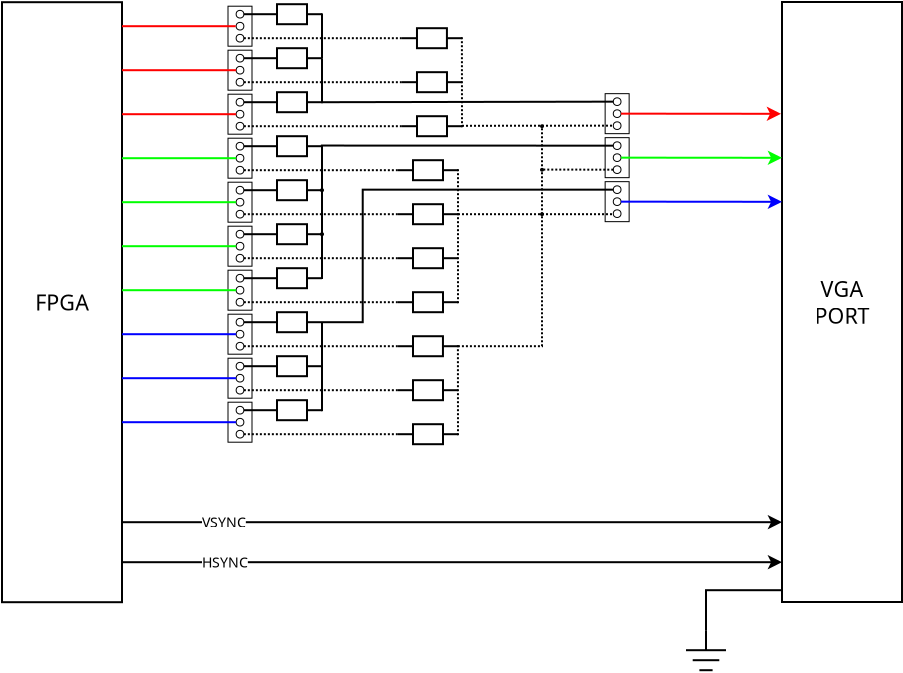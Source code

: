 <?xml version="1.0" encoding="UTF-8"?>
<dia:diagram xmlns:dia="http://www.lysator.liu.se/~alla/dia/">
  <dia:layer name="Background" visible="true" active="true">
    <dia:group>
      <dia:object type="Standard - Text" version="1" id="O0">
        <dia:attribute name="obj_pos">
          <dia:point val="7,18"/>
        </dia:attribute>
        <dia:attribute name="obj_bb">
          <dia:rectangle val="7,17.405;7,18.152"/>
        </dia:attribute>
        <dia:attribute name="text">
          <dia:composite type="text">
            <dia:attribute name="string">
              <dia:string>##</dia:string>
            </dia:attribute>
            <dia:attribute name="font">
              <dia:font family="sans" style="0" name="Helvetica"/>
            </dia:attribute>
            <dia:attribute name="height">
              <dia:real val="0.8"/>
            </dia:attribute>
            <dia:attribute name="pos">
              <dia:point val="7,18"/>
            </dia:attribute>
            <dia:attribute name="color">
              <dia:color val="#000000"/>
            </dia:attribute>
            <dia:attribute name="alignment">
              <dia:enum val="0"/>
            </dia:attribute>
          </dia:composite>
        </dia:attribute>
        <dia:attribute name="valign">
          <dia:enum val="3"/>
        </dia:attribute>
      </dia:object>
      <dia:group>
        <dia:object type="Standard - Box" version="0" id="O1">
          <dia:attribute name="obj_pos">
            <dia:point val="7.3,2.4"/>
          </dia:attribute>
          <dia:attribute name="obj_bb">
            <dia:rectangle val="7.275,2.375;8.525,4.425"/>
          </dia:attribute>
          <dia:attribute name="elem_corner">
            <dia:point val="7.3,2.4"/>
          </dia:attribute>
          <dia:attribute name="elem_width">
            <dia:real val="1.2"/>
          </dia:attribute>
          <dia:attribute name="elem_height">
            <dia:real val="2"/>
          </dia:attribute>
          <dia:attribute name="border_width">
            <dia:real val="0.05"/>
          </dia:attribute>
          <dia:attribute name="show_background">
            <dia:boolean val="true"/>
          </dia:attribute>
        </dia:object>
        <dia:object type="Standard - Ellipse" version="0" id="O2">
          <dia:attribute name="obj_pos">
            <dia:point val="7.707,3.207"/>
          </dia:attribute>
          <dia:attribute name="obj_bb">
            <dia:rectangle val="7.682,3.182;8.118,3.618"/>
          </dia:attribute>
          <dia:attribute name="elem_corner">
            <dia:point val="7.707,3.207"/>
          </dia:attribute>
          <dia:attribute name="elem_width">
            <dia:real val="0.386"/>
          </dia:attribute>
          <dia:attribute name="elem_height">
            <dia:real val="0.386"/>
          </dia:attribute>
          <dia:attribute name="border_width">
            <dia:real val="0.05"/>
          </dia:attribute>
          <dia:attribute name="aspect">
            <dia:enum val="2"/>
          </dia:attribute>
        </dia:object>
        <dia:object type="Standard - Ellipse" version="0" id="O3">
          <dia:attribute name="obj_pos">
            <dia:point val="7.707,2.607"/>
          </dia:attribute>
          <dia:attribute name="obj_bb">
            <dia:rectangle val="7.682,2.582;8.118,3.018"/>
          </dia:attribute>
          <dia:attribute name="elem_corner">
            <dia:point val="7.707,2.607"/>
          </dia:attribute>
          <dia:attribute name="elem_width">
            <dia:real val="0.386"/>
          </dia:attribute>
          <dia:attribute name="elem_height">
            <dia:real val="0.386"/>
          </dia:attribute>
          <dia:attribute name="border_width">
            <dia:real val="0.05"/>
          </dia:attribute>
          <dia:attribute name="aspect">
            <dia:enum val="2"/>
          </dia:attribute>
        </dia:object>
        <dia:object type="Standard - Ellipse" version="0" id="O4">
          <dia:attribute name="obj_pos">
            <dia:point val="7.707,3.807"/>
          </dia:attribute>
          <dia:attribute name="obj_bb">
            <dia:rectangle val="7.682,3.782;8.118,4.218"/>
          </dia:attribute>
          <dia:attribute name="elem_corner">
            <dia:point val="7.707,3.807"/>
          </dia:attribute>
          <dia:attribute name="elem_width">
            <dia:real val="0.386"/>
          </dia:attribute>
          <dia:attribute name="elem_height">
            <dia:real val="0.386"/>
          </dia:attribute>
          <dia:attribute name="border_width">
            <dia:real val="0.05"/>
          </dia:attribute>
          <dia:attribute name="aspect">
            <dia:enum val="2"/>
          </dia:attribute>
        </dia:object>
      </dia:group>
      <dia:group>
        <dia:object type="Standard - Box" version="0" id="O5">
          <dia:attribute name="obj_pos">
            <dia:point val="7.3,4.6"/>
          </dia:attribute>
          <dia:attribute name="obj_bb">
            <dia:rectangle val="7.275,4.575;8.525,6.625"/>
          </dia:attribute>
          <dia:attribute name="elem_corner">
            <dia:point val="7.3,4.6"/>
          </dia:attribute>
          <dia:attribute name="elem_width">
            <dia:real val="1.2"/>
          </dia:attribute>
          <dia:attribute name="elem_height">
            <dia:real val="2"/>
          </dia:attribute>
          <dia:attribute name="border_width">
            <dia:real val="0.05"/>
          </dia:attribute>
          <dia:attribute name="show_background">
            <dia:boolean val="true"/>
          </dia:attribute>
        </dia:object>
        <dia:object type="Standard - Ellipse" version="0" id="O6">
          <dia:attribute name="obj_pos">
            <dia:point val="7.707,5.407"/>
          </dia:attribute>
          <dia:attribute name="obj_bb">
            <dia:rectangle val="7.682,5.382;8.118,5.818"/>
          </dia:attribute>
          <dia:attribute name="elem_corner">
            <dia:point val="7.707,5.407"/>
          </dia:attribute>
          <dia:attribute name="elem_width">
            <dia:real val="0.386"/>
          </dia:attribute>
          <dia:attribute name="elem_height">
            <dia:real val="0.386"/>
          </dia:attribute>
          <dia:attribute name="border_width">
            <dia:real val="0.05"/>
          </dia:attribute>
          <dia:attribute name="aspect">
            <dia:enum val="2"/>
          </dia:attribute>
        </dia:object>
        <dia:object type="Standard - Ellipse" version="0" id="O7">
          <dia:attribute name="obj_pos">
            <dia:point val="7.707,4.807"/>
          </dia:attribute>
          <dia:attribute name="obj_bb">
            <dia:rectangle val="7.682,4.782;8.118,5.218"/>
          </dia:attribute>
          <dia:attribute name="elem_corner">
            <dia:point val="7.707,4.807"/>
          </dia:attribute>
          <dia:attribute name="elem_width">
            <dia:real val="0.386"/>
          </dia:attribute>
          <dia:attribute name="elem_height">
            <dia:real val="0.386"/>
          </dia:attribute>
          <dia:attribute name="border_width">
            <dia:real val="0.05"/>
          </dia:attribute>
          <dia:attribute name="aspect">
            <dia:enum val="2"/>
          </dia:attribute>
        </dia:object>
        <dia:object type="Standard - Ellipse" version="0" id="O8">
          <dia:attribute name="obj_pos">
            <dia:point val="7.707,6.007"/>
          </dia:attribute>
          <dia:attribute name="obj_bb">
            <dia:rectangle val="7.682,5.982;8.118,6.418"/>
          </dia:attribute>
          <dia:attribute name="elem_corner">
            <dia:point val="7.707,6.007"/>
          </dia:attribute>
          <dia:attribute name="elem_width">
            <dia:real val="0.386"/>
          </dia:attribute>
          <dia:attribute name="elem_height">
            <dia:real val="0.386"/>
          </dia:attribute>
          <dia:attribute name="border_width">
            <dia:real val="0.05"/>
          </dia:attribute>
          <dia:attribute name="aspect">
            <dia:enum val="2"/>
          </dia:attribute>
        </dia:object>
      </dia:group>
      <dia:group>
        <dia:object type="Standard - Box" version="0" id="O9">
          <dia:attribute name="obj_pos">
            <dia:point val="7.3,0.2"/>
          </dia:attribute>
          <dia:attribute name="obj_bb">
            <dia:rectangle val="7.275,0.175;8.525,2.225"/>
          </dia:attribute>
          <dia:attribute name="elem_corner">
            <dia:point val="7.3,0.2"/>
          </dia:attribute>
          <dia:attribute name="elem_width">
            <dia:real val="1.2"/>
          </dia:attribute>
          <dia:attribute name="elem_height">
            <dia:real val="2"/>
          </dia:attribute>
          <dia:attribute name="border_width">
            <dia:real val="0.05"/>
          </dia:attribute>
          <dia:attribute name="show_background">
            <dia:boolean val="true"/>
          </dia:attribute>
        </dia:object>
        <dia:object type="Standard - Ellipse" version="0" id="O10">
          <dia:attribute name="obj_pos">
            <dia:point val="7.707,1.007"/>
          </dia:attribute>
          <dia:attribute name="obj_bb">
            <dia:rectangle val="7.682,0.982;8.118,1.418"/>
          </dia:attribute>
          <dia:attribute name="elem_corner">
            <dia:point val="7.707,1.007"/>
          </dia:attribute>
          <dia:attribute name="elem_width">
            <dia:real val="0.386"/>
          </dia:attribute>
          <dia:attribute name="elem_height">
            <dia:real val="0.386"/>
          </dia:attribute>
          <dia:attribute name="border_width">
            <dia:real val="0.05"/>
          </dia:attribute>
          <dia:attribute name="aspect">
            <dia:enum val="2"/>
          </dia:attribute>
        </dia:object>
        <dia:object type="Standard - Ellipse" version="0" id="O11">
          <dia:attribute name="obj_pos">
            <dia:point val="7.707,0.407"/>
          </dia:attribute>
          <dia:attribute name="obj_bb">
            <dia:rectangle val="7.682,0.382;8.118,0.818"/>
          </dia:attribute>
          <dia:attribute name="elem_corner">
            <dia:point val="7.707,0.407"/>
          </dia:attribute>
          <dia:attribute name="elem_width">
            <dia:real val="0.386"/>
          </dia:attribute>
          <dia:attribute name="elem_height">
            <dia:real val="0.386"/>
          </dia:attribute>
          <dia:attribute name="border_width">
            <dia:real val="0.05"/>
          </dia:attribute>
          <dia:attribute name="aspect">
            <dia:enum val="2"/>
          </dia:attribute>
        </dia:object>
        <dia:object type="Standard - Ellipse" version="0" id="O12">
          <dia:attribute name="obj_pos">
            <dia:point val="7.707,1.607"/>
          </dia:attribute>
          <dia:attribute name="obj_bb">
            <dia:rectangle val="7.682,1.582;8.118,2.018"/>
          </dia:attribute>
          <dia:attribute name="elem_corner">
            <dia:point val="7.707,1.607"/>
          </dia:attribute>
          <dia:attribute name="elem_width">
            <dia:real val="0.386"/>
          </dia:attribute>
          <dia:attribute name="elem_height">
            <dia:real val="0.386"/>
          </dia:attribute>
          <dia:attribute name="border_width">
            <dia:real val="0.05"/>
          </dia:attribute>
          <dia:attribute name="aspect">
            <dia:enum val="2"/>
          </dia:attribute>
        </dia:object>
      </dia:group>
      <dia:group>
        <dia:object type="Standard - Box" version="0" id="O13">
          <dia:attribute name="obj_pos">
            <dia:point val="7.3,9"/>
          </dia:attribute>
          <dia:attribute name="obj_bb">
            <dia:rectangle val="7.275,8.975;8.525,11.025"/>
          </dia:attribute>
          <dia:attribute name="elem_corner">
            <dia:point val="7.3,9"/>
          </dia:attribute>
          <dia:attribute name="elem_width">
            <dia:real val="1.2"/>
          </dia:attribute>
          <dia:attribute name="elem_height">
            <dia:real val="2"/>
          </dia:attribute>
          <dia:attribute name="border_width">
            <dia:real val="0.05"/>
          </dia:attribute>
          <dia:attribute name="show_background">
            <dia:boolean val="true"/>
          </dia:attribute>
        </dia:object>
        <dia:object type="Standard - Ellipse" version="0" id="O14">
          <dia:attribute name="obj_pos">
            <dia:point val="7.707,9.807"/>
          </dia:attribute>
          <dia:attribute name="obj_bb">
            <dia:rectangle val="7.682,9.782;8.118,10.218"/>
          </dia:attribute>
          <dia:attribute name="elem_corner">
            <dia:point val="7.707,9.807"/>
          </dia:attribute>
          <dia:attribute name="elem_width">
            <dia:real val="0.386"/>
          </dia:attribute>
          <dia:attribute name="elem_height">
            <dia:real val="0.386"/>
          </dia:attribute>
          <dia:attribute name="border_width">
            <dia:real val="0.05"/>
          </dia:attribute>
          <dia:attribute name="aspect">
            <dia:enum val="2"/>
          </dia:attribute>
        </dia:object>
        <dia:object type="Standard - Ellipse" version="0" id="O15">
          <dia:attribute name="obj_pos">
            <dia:point val="7.707,9.207"/>
          </dia:attribute>
          <dia:attribute name="obj_bb">
            <dia:rectangle val="7.682,9.182;8.118,9.618"/>
          </dia:attribute>
          <dia:attribute name="elem_corner">
            <dia:point val="7.707,9.207"/>
          </dia:attribute>
          <dia:attribute name="elem_width">
            <dia:real val="0.386"/>
          </dia:attribute>
          <dia:attribute name="elem_height">
            <dia:real val="0.386"/>
          </dia:attribute>
          <dia:attribute name="border_width">
            <dia:real val="0.05"/>
          </dia:attribute>
          <dia:attribute name="aspect">
            <dia:enum val="2"/>
          </dia:attribute>
        </dia:object>
        <dia:object type="Standard - Ellipse" version="0" id="O16">
          <dia:attribute name="obj_pos">
            <dia:point val="7.707,10.407"/>
          </dia:attribute>
          <dia:attribute name="obj_bb">
            <dia:rectangle val="7.682,10.382;8.118,10.818"/>
          </dia:attribute>
          <dia:attribute name="elem_corner">
            <dia:point val="7.707,10.407"/>
          </dia:attribute>
          <dia:attribute name="elem_width">
            <dia:real val="0.386"/>
          </dia:attribute>
          <dia:attribute name="elem_height">
            <dia:real val="0.386"/>
          </dia:attribute>
          <dia:attribute name="border_width">
            <dia:real val="0.05"/>
          </dia:attribute>
          <dia:attribute name="aspect">
            <dia:enum val="2"/>
          </dia:attribute>
        </dia:object>
      </dia:group>
      <dia:group>
        <dia:object type="Standard - Box" version="0" id="O17">
          <dia:attribute name="obj_pos">
            <dia:point val="7.3,11.2"/>
          </dia:attribute>
          <dia:attribute name="obj_bb">
            <dia:rectangle val="7.275,11.175;8.525,13.225"/>
          </dia:attribute>
          <dia:attribute name="elem_corner">
            <dia:point val="7.3,11.2"/>
          </dia:attribute>
          <dia:attribute name="elem_width">
            <dia:real val="1.2"/>
          </dia:attribute>
          <dia:attribute name="elem_height">
            <dia:real val="2"/>
          </dia:attribute>
          <dia:attribute name="border_width">
            <dia:real val="0.05"/>
          </dia:attribute>
          <dia:attribute name="show_background">
            <dia:boolean val="true"/>
          </dia:attribute>
        </dia:object>
        <dia:object type="Standard - Ellipse" version="0" id="O18">
          <dia:attribute name="obj_pos">
            <dia:point val="7.707,12.007"/>
          </dia:attribute>
          <dia:attribute name="obj_bb">
            <dia:rectangle val="7.682,11.982;8.118,12.418"/>
          </dia:attribute>
          <dia:attribute name="elem_corner">
            <dia:point val="7.707,12.007"/>
          </dia:attribute>
          <dia:attribute name="elem_width">
            <dia:real val="0.386"/>
          </dia:attribute>
          <dia:attribute name="elem_height">
            <dia:real val="0.386"/>
          </dia:attribute>
          <dia:attribute name="border_width">
            <dia:real val="0.05"/>
          </dia:attribute>
          <dia:attribute name="aspect">
            <dia:enum val="2"/>
          </dia:attribute>
        </dia:object>
        <dia:object type="Standard - Ellipse" version="0" id="O19">
          <dia:attribute name="obj_pos">
            <dia:point val="7.707,11.407"/>
          </dia:attribute>
          <dia:attribute name="obj_bb">
            <dia:rectangle val="7.682,11.382;8.118,11.818"/>
          </dia:attribute>
          <dia:attribute name="elem_corner">
            <dia:point val="7.707,11.407"/>
          </dia:attribute>
          <dia:attribute name="elem_width">
            <dia:real val="0.386"/>
          </dia:attribute>
          <dia:attribute name="elem_height">
            <dia:real val="0.386"/>
          </dia:attribute>
          <dia:attribute name="border_width">
            <dia:real val="0.05"/>
          </dia:attribute>
          <dia:attribute name="aspect">
            <dia:enum val="2"/>
          </dia:attribute>
        </dia:object>
        <dia:object type="Standard - Ellipse" version="0" id="O20">
          <dia:attribute name="obj_pos">
            <dia:point val="7.707,12.607"/>
          </dia:attribute>
          <dia:attribute name="obj_bb">
            <dia:rectangle val="7.682,12.582;8.118,13.018"/>
          </dia:attribute>
          <dia:attribute name="elem_corner">
            <dia:point val="7.707,12.607"/>
          </dia:attribute>
          <dia:attribute name="elem_width">
            <dia:real val="0.386"/>
          </dia:attribute>
          <dia:attribute name="elem_height">
            <dia:real val="0.386"/>
          </dia:attribute>
          <dia:attribute name="border_width">
            <dia:real val="0.05"/>
          </dia:attribute>
          <dia:attribute name="aspect">
            <dia:enum val="2"/>
          </dia:attribute>
        </dia:object>
      </dia:group>
      <dia:group>
        <dia:object type="Standard - Box" version="0" id="O21">
          <dia:attribute name="obj_pos">
            <dia:point val="7.3,6.8"/>
          </dia:attribute>
          <dia:attribute name="obj_bb">
            <dia:rectangle val="7.275,6.775;8.525,8.825"/>
          </dia:attribute>
          <dia:attribute name="elem_corner">
            <dia:point val="7.3,6.8"/>
          </dia:attribute>
          <dia:attribute name="elem_width">
            <dia:real val="1.2"/>
          </dia:attribute>
          <dia:attribute name="elem_height">
            <dia:real val="2"/>
          </dia:attribute>
          <dia:attribute name="border_width">
            <dia:real val="0.05"/>
          </dia:attribute>
          <dia:attribute name="show_background">
            <dia:boolean val="true"/>
          </dia:attribute>
        </dia:object>
        <dia:object type="Standard - Ellipse" version="0" id="O22">
          <dia:attribute name="obj_pos">
            <dia:point val="7.707,7.607"/>
          </dia:attribute>
          <dia:attribute name="obj_bb">
            <dia:rectangle val="7.682,7.582;8.118,8.018"/>
          </dia:attribute>
          <dia:attribute name="elem_corner">
            <dia:point val="7.707,7.607"/>
          </dia:attribute>
          <dia:attribute name="elem_width">
            <dia:real val="0.386"/>
          </dia:attribute>
          <dia:attribute name="elem_height">
            <dia:real val="0.386"/>
          </dia:attribute>
          <dia:attribute name="border_width">
            <dia:real val="0.05"/>
          </dia:attribute>
          <dia:attribute name="aspect">
            <dia:enum val="2"/>
          </dia:attribute>
        </dia:object>
        <dia:object type="Standard - Ellipse" version="0" id="O23">
          <dia:attribute name="obj_pos">
            <dia:point val="7.707,7.007"/>
          </dia:attribute>
          <dia:attribute name="obj_bb">
            <dia:rectangle val="7.682,6.982;8.118,7.418"/>
          </dia:attribute>
          <dia:attribute name="elem_corner">
            <dia:point val="7.707,7.007"/>
          </dia:attribute>
          <dia:attribute name="elem_width">
            <dia:real val="0.386"/>
          </dia:attribute>
          <dia:attribute name="elem_height">
            <dia:real val="0.386"/>
          </dia:attribute>
          <dia:attribute name="border_width">
            <dia:real val="0.05"/>
          </dia:attribute>
          <dia:attribute name="aspect">
            <dia:enum val="2"/>
          </dia:attribute>
        </dia:object>
        <dia:object type="Standard - Ellipse" version="0" id="O24">
          <dia:attribute name="obj_pos">
            <dia:point val="7.707,8.207"/>
          </dia:attribute>
          <dia:attribute name="obj_bb">
            <dia:rectangle val="7.682,8.182;8.118,8.618"/>
          </dia:attribute>
          <dia:attribute name="elem_corner">
            <dia:point val="7.707,8.207"/>
          </dia:attribute>
          <dia:attribute name="elem_width">
            <dia:real val="0.386"/>
          </dia:attribute>
          <dia:attribute name="elem_height">
            <dia:real val="0.386"/>
          </dia:attribute>
          <dia:attribute name="border_width">
            <dia:real val="0.05"/>
          </dia:attribute>
          <dia:attribute name="aspect">
            <dia:enum val="2"/>
          </dia:attribute>
        </dia:object>
      </dia:group>
      <dia:group>
        <dia:object type="Standard - Box" version="0" id="O25">
          <dia:attribute name="obj_pos">
            <dia:point val="7.3,15.6"/>
          </dia:attribute>
          <dia:attribute name="obj_bb">
            <dia:rectangle val="7.275,15.575;8.525,17.625"/>
          </dia:attribute>
          <dia:attribute name="elem_corner">
            <dia:point val="7.3,15.6"/>
          </dia:attribute>
          <dia:attribute name="elem_width">
            <dia:real val="1.2"/>
          </dia:attribute>
          <dia:attribute name="elem_height">
            <dia:real val="2"/>
          </dia:attribute>
          <dia:attribute name="border_width">
            <dia:real val="0.05"/>
          </dia:attribute>
          <dia:attribute name="show_background">
            <dia:boolean val="true"/>
          </dia:attribute>
        </dia:object>
        <dia:object type="Standard - Ellipse" version="0" id="O26">
          <dia:attribute name="obj_pos">
            <dia:point val="7.707,16.407"/>
          </dia:attribute>
          <dia:attribute name="obj_bb">
            <dia:rectangle val="7.682,16.382;8.118,16.818"/>
          </dia:attribute>
          <dia:attribute name="elem_corner">
            <dia:point val="7.707,16.407"/>
          </dia:attribute>
          <dia:attribute name="elem_width">
            <dia:real val="0.386"/>
          </dia:attribute>
          <dia:attribute name="elem_height">
            <dia:real val="0.386"/>
          </dia:attribute>
          <dia:attribute name="border_width">
            <dia:real val="0.05"/>
          </dia:attribute>
          <dia:attribute name="aspect">
            <dia:enum val="2"/>
          </dia:attribute>
        </dia:object>
        <dia:object type="Standard - Ellipse" version="0" id="O27">
          <dia:attribute name="obj_pos">
            <dia:point val="7.707,15.807"/>
          </dia:attribute>
          <dia:attribute name="obj_bb">
            <dia:rectangle val="7.682,15.782;8.118,16.218"/>
          </dia:attribute>
          <dia:attribute name="elem_corner">
            <dia:point val="7.707,15.807"/>
          </dia:attribute>
          <dia:attribute name="elem_width">
            <dia:real val="0.386"/>
          </dia:attribute>
          <dia:attribute name="elem_height">
            <dia:real val="0.386"/>
          </dia:attribute>
          <dia:attribute name="border_width">
            <dia:real val="0.05"/>
          </dia:attribute>
          <dia:attribute name="aspect">
            <dia:enum val="2"/>
          </dia:attribute>
        </dia:object>
        <dia:object type="Standard - Ellipse" version="0" id="O28">
          <dia:attribute name="obj_pos">
            <dia:point val="7.707,17.007"/>
          </dia:attribute>
          <dia:attribute name="obj_bb">
            <dia:rectangle val="7.682,16.982;8.118,17.418"/>
          </dia:attribute>
          <dia:attribute name="elem_corner">
            <dia:point val="7.707,17.007"/>
          </dia:attribute>
          <dia:attribute name="elem_width">
            <dia:real val="0.386"/>
          </dia:attribute>
          <dia:attribute name="elem_height">
            <dia:real val="0.386"/>
          </dia:attribute>
          <dia:attribute name="border_width">
            <dia:real val="0.05"/>
          </dia:attribute>
          <dia:attribute name="aspect">
            <dia:enum val="2"/>
          </dia:attribute>
        </dia:object>
      </dia:group>
      <dia:group>
        <dia:object type="Standard - Box" version="0" id="O29">
          <dia:attribute name="obj_pos">
            <dia:point val="7.3,17.8"/>
          </dia:attribute>
          <dia:attribute name="obj_bb">
            <dia:rectangle val="7.275,17.775;8.525,19.825"/>
          </dia:attribute>
          <dia:attribute name="elem_corner">
            <dia:point val="7.3,17.8"/>
          </dia:attribute>
          <dia:attribute name="elem_width">
            <dia:real val="1.2"/>
          </dia:attribute>
          <dia:attribute name="elem_height">
            <dia:real val="2"/>
          </dia:attribute>
          <dia:attribute name="border_width">
            <dia:real val="0.05"/>
          </dia:attribute>
          <dia:attribute name="show_background">
            <dia:boolean val="true"/>
          </dia:attribute>
        </dia:object>
        <dia:object type="Standard - Ellipse" version="0" id="O30">
          <dia:attribute name="obj_pos">
            <dia:point val="7.707,18.607"/>
          </dia:attribute>
          <dia:attribute name="obj_bb">
            <dia:rectangle val="7.682,18.582;8.118,19.018"/>
          </dia:attribute>
          <dia:attribute name="elem_corner">
            <dia:point val="7.707,18.607"/>
          </dia:attribute>
          <dia:attribute name="elem_width">
            <dia:real val="0.386"/>
          </dia:attribute>
          <dia:attribute name="elem_height">
            <dia:real val="0.386"/>
          </dia:attribute>
          <dia:attribute name="border_width">
            <dia:real val="0.05"/>
          </dia:attribute>
          <dia:attribute name="aspect">
            <dia:enum val="2"/>
          </dia:attribute>
        </dia:object>
        <dia:object type="Standard - Ellipse" version="0" id="O31">
          <dia:attribute name="obj_pos">
            <dia:point val="7.707,18.007"/>
          </dia:attribute>
          <dia:attribute name="obj_bb">
            <dia:rectangle val="7.682,17.982;8.118,18.418"/>
          </dia:attribute>
          <dia:attribute name="elem_corner">
            <dia:point val="7.707,18.007"/>
          </dia:attribute>
          <dia:attribute name="elem_width">
            <dia:real val="0.386"/>
          </dia:attribute>
          <dia:attribute name="elem_height">
            <dia:real val="0.386"/>
          </dia:attribute>
          <dia:attribute name="border_width">
            <dia:real val="0.05"/>
          </dia:attribute>
          <dia:attribute name="aspect">
            <dia:enum val="2"/>
          </dia:attribute>
        </dia:object>
        <dia:object type="Standard - Ellipse" version="0" id="O32">
          <dia:attribute name="obj_pos">
            <dia:point val="7.707,19.207"/>
          </dia:attribute>
          <dia:attribute name="obj_bb">
            <dia:rectangle val="7.682,19.182;8.118,19.618"/>
          </dia:attribute>
          <dia:attribute name="elem_corner">
            <dia:point val="7.707,19.207"/>
          </dia:attribute>
          <dia:attribute name="elem_width">
            <dia:real val="0.386"/>
          </dia:attribute>
          <dia:attribute name="elem_height">
            <dia:real val="0.386"/>
          </dia:attribute>
          <dia:attribute name="border_width">
            <dia:real val="0.05"/>
          </dia:attribute>
          <dia:attribute name="aspect">
            <dia:enum val="2"/>
          </dia:attribute>
        </dia:object>
      </dia:group>
      <dia:group>
        <dia:object type="Standard - Box" version="0" id="O33">
          <dia:attribute name="obj_pos">
            <dia:point val="7.3,13.4"/>
          </dia:attribute>
          <dia:attribute name="obj_bb">
            <dia:rectangle val="7.275,13.375;8.525,15.425"/>
          </dia:attribute>
          <dia:attribute name="elem_corner">
            <dia:point val="7.3,13.4"/>
          </dia:attribute>
          <dia:attribute name="elem_width">
            <dia:real val="1.2"/>
          </dia:attribute>
          <dia:attribute name="elem_height">
            <dia:real val="2"/>
          </dia:attribute>
          <dia:attribute name="border_width">
            <dia:real val="0.05"/>
          </dia:attribute>
          <dia:attribute name="show_background">
            <dia:boolean val="true"/>
          </dia:attribute>
        </dia:object>
        <dia:object type="Standard - Ellipse" version="0" id="O34">
          <dia:attribute name="obj_pos">
            <dia:point val="7.707,14.207"/>
          </dia:attribute>
          <dia:attribute name="obj_bb">
            <dia:rectangle val="7.682,14.182;8.118,14.618"/>
          </dia:attribute>
          <dia:attribute name="elem_corner">
            <dia:point val="7.707,14.207"/>
          </dia:attribute>
          <dia:attribute name="elem_width">
            <dia:real val="0.386"/>
          </dia:attribute>
          <dia:attribute name="elem_height">
            <dia:real val="0.386"/>
          </dia:attribute>
          <dia:attribute name="border_width">
            <dia:real val="0.05"/>
          </dia:attribute>
          <dia:attribute name="aspect">
            <dia:enum val="2"/>
          </dia:attribute>
        </dia:object>
        <dia:object type="Standard - Ellipse" version="0" id="O35">
          <dia:attribute name="obj_pos">
            <dia:point val="7.707,13.607"/>
          </dia:attribute>
          <dia:attribute name="obj_bb">
            <dia:rectangle val="7.682,13.582;8.118,14.018"/>
          </dia:attribute>
          <dia:attribute name="elem_corner">
            <dia:point val="7.707,13.607"/>
          </dia:attribute>
          <dia:attribute name="elem_width">
            <dia:real val="0.386"/>
          </dia:attribute>
          <dia:attribute name="elem_height">
            <dia:real val="0.386"/>
          </dia:attribute>
          <dia:attribute name="border_width">
            <dia:real val="0.05"/>
          </dia:attribute>
          <dia:attribute name="aspect">
            <dia:enum val="2"/>
          </dia:attribute>
        </dia:object>
        <dia:object type="Standard - Ellipse" version="0" id="O36">
          <dia:attribute name="obj_pos">
            <dia:point val="7.707,14.807"/>
          </dia:attribute>
          <dia:attribute name="obj_bb">
            <dia:rectangle val="7.682,14.782;8.118,15.218"/>
          </dia:attribute>
          <dia:attribute name="elem_corner">
            <dia:point val="7.707,14.807"/>
          </dia:attribute>
          <dia:attribute name="elem_width">
            <dia:real val="0.386"/>
          </dia:attribute>
          <dia:attribute name="elem_height">
            <dia:real val="0.386"/>
          </dia:attribute>
          <dia:attribute name="border_width">
            <dia:real val="0.05"/>
          </dia:attribute>
          <dia:attribute name="aspect">
            <dia:enum val="2"/>
          </dia:attribute>
        </dia:object>
      </dia:group>
      <dia:group>
        <dia:object type="Standard - Box" version="0" id="O37">
          <dia:attribute name="obj_pos">
            <dia:point val="7.3,20"/>
          </dia:attribute>
          <dia:attribute name="obj_bb">
            <dia:rectangle val="7.275,19.975;8.525,22.025"/>
          </dia:attribute>
          <dia:attribute name="elem_corner">
            <dia:point val="7.3,20"/>
          </dia:attribute>
          <dia:attribute name="elem_width">
            <dia:real val="1.2"/>
          </dia:attribute>
          <dia:attribute name="elem_height">
            <dia:real val="2"/>
          </dia:attribute>
          <dia:attribute name="border_width">
            <dia:real val="0.05"/>
          </dia:attribute>
          <dia:attribute name="show_background">
            <dia:boolean val="true"/>
          </dia:attribute>
        </dia:object>
        <dia:object type="Standard - Ellipse" version="0" id="O38">
          <dia:attribute name="obj_pos">
            <dia:point val="7.707,20.807"/>
          </dia:attribute>
          <dia:attribute name="obj_bb">
            <dia:rectangle val="7.682,20.782;8.118,21.218"/>
          </dia:attribute>
          <dia:attribute name="elem_corner">
            <dia:point val="7.707,20.807"/>
          </dia:attribute>
          <dia:attribute name="elem_width">
            <dia:real val="0.386"/>
          </dia:attribute>
          <dia:attribute name="elem_height">
            <dia:real val="0.386"/>
          </dia:attribute>
          <dia:attribute name="border_width">
            <dia:real val="0.05"/>
          </dia:attribute>
          <dia:attribute name="aspect">
            <dia:enum val="2"/>
          </dia:attribute>
        </dia:object>
        <dia:object type="Standard - Ellipse" version="0" id="O39">
          <dia:attribute name="obj_pos">
            <dia:point val="7.707,20.207"/>
          </dia:attribute>
          <dia:attribute name="obj_bb">
            <dia:rectangle val="7.682,20.182;8.118,20.618"/>
          </dia:attribute>
          <dia:attribute name="elem_corner">
            <dia:point val="7.707,20.207"/>
          </dia:attribute>
          <dia:attribute name="elem_width">
            <dia:real val="0.386"/>
          </dia:attribute>
          <dia:attribute name="elem_height">
            <dia:real val="0.386"/>
          </dia:attribute>
          <dia:attribute name="border_width">
            <dia:real val="0.05"/>
          </dia:attribute>
          <dia:attribute name="aspect">
            <dia:enum val="2"/>
          </dia:attribute>
        </dia:object>
        <dia:object type="Standard - Ellipse" version="0" id="O40">
          <dia:attribute name="obj_pos">
            <dia:point val="7.707,21.407"/>
          </dia:attribute>
          <dia:attribute name="obj_bb">
            <dia:rectangle val="7.682,21.382;8.118,21.818"/>
          </dia:attribute>
          <dia:attribute name="elem_corner">
            <dia:point val="7.707,21.407"/>
          </dia:attribute>
          <dia:attribute name="elem_width">
            <dia:real val="0.386"/>
          </dia:attribute>
          <dia:attribute name="elem_height">
            <dia:real val="0.386"/>
          </dia:attribute>
          <dia:attribute name="border_width">
            <dia:real val="0.05"/>
          </dia:attribute>
          <dia:attribute name="aspect">
            <dia:enum val="2"/>
          </dia:attribute>
        </dia:object>
      </dia:group>
    </dia:group>
    <dia:group>
      <dia:group>
        <dia:object type="Standard - Box" version="0" id="O41">
          <dia:attribute name="obj_pos">
            <dia:point val="26.157,6.773"/>
          </dia:attribute>
          <dia:attribute name="obj_bb">
            <dia:rectangle val="26.132,6.748;27.382,8.798"/>
          </dia:attribute>
          <dia:attribute name="elem_corner">
            <dia:point val="26.157,6.773"/>
          </dia:attribute>
          <dia:attribute name="elem_width">
            <dia:real val="1.2"/>
          </dia:attribute>
          <dia:attribute name="elem_height">
            <dia:real val="2"/>
          </dia:attribute>
          <dia:attribute name="border_width">
            <dia:real val="0.05"/>
          </dia:attribute>
          <dia:attribute name="show_background">
            <dia:boolean val="true"/>
          </dia:attribute>
        </dia:object>
        <dia:object type="Standard - Ellipse" version="0" id="O42">
          <dia:attribute name="obj_pos">
            <dia:point val="26.564,7.58"/>
          </dia:attribute>
          <dia:attribute name="obj_bb">
            <dia:rectangle val="26.539,7.555;26.975,7.991"/>
          </dia:attribute>
          <dia:attribute name="elem_corner">
            <dia:point val="26.564,7.58"/>
          </dia:attribute>
          <dia:attribute name="elem_width">
            <dia:real val="0.386"/>
          </dia:attribute>
          <dia:attribute name="elem_height">
            <dia:real val="0.386"/>
          </dia:attribute>
          <dia:attribute name="border_width">
            <dia:real val="0.05"/>
          </dia:attribute>
          <dia:attribute name="aspect">
            <dia:enum val="2"/>
          </dia:attribute>
        </dia:object>
        <dia:object type="Standard - Ellipse" version="0" id="O43">
          <dia:attribute name="obj_pos">
            <dia:point val="26.564,6.98"/>
          </dia:attribute>
          <dia:attribute name="obj_bb">
            <dia:rectangle val="26.539,6.955;26.975,7.391"/>
          </dia:attribute>
          <dia:attribute name="elem_corner">
            <dia:point val="26.564,6.98"/>
          </dia:attribute>
          <dia:attribute name="elem_width">
            <dia:real val="0.386"/>
          </dia:attribute>
          <dia:attribute name="elem_height">
            <dia:real val="0.386"/>
          </dia:attribute>
          <dia:attribute name="border_width">
            <dia:real val="0.05"/>
          </dia:attribute>
          <dia:attribute name="aspect">
            <dia:enum val="2"/>
          </dia:attribute>
        </dia:object>
        <dia:object type="Standard - Ellipse" version="0" id="O44">
          <dia:attribute name="obj_pos">
            <dia:point val="26.564,8.18"/>
          </dia:attribute>
          <dia:attribute name="obj_bb">
            <dia:rectangle val="26.539,8.155;26.975,8.591"/>
          </dia:attribute>
          <dia:attribute name="elem_corner">
            <dia:point val="26.564,8.18"/>
          </dia:attribute>
          <dia:attribute name="elem_width">
            <dia:real val="0.386"/>
          </dia:attribute>
          <dia:attribute name="elem_height">
            <dia:real val="0.386"/>
          </dia:attribute>
          <dia:attribute name="border_width">
            <dia:real val="0.05"/>
          </dia:attribute>
          <dia:attribute name="aspect">
            <dia:enum val="2"/>
          </dia:attribute>
        </dia:object>
      </dia:group>
      <dia:group>
        <dia:object type="Standard - Box" version="0" id="O45">
          <dia:attribute name="obj_pos">
            <dia:point val="26.157,8.973"/>
          </dia:attribute>
          <dia:attribute name="obj_bb">
            <dia:rectangle val="26.132,8.948;27.382,10.998"/>
          </dia:attribute>
          <dia:attribute name="elem_corner">
            <dia:point val="26.157,8.973"/>
          </dia:attribute>
          <dia:attribute name="elem_width">
            <dia:real val="1.2"/>
          </dia:attribute>
          <dia:attribute name="elem_height">
            <dia:real val="2"/>
          </dia:attribute>
          <dia:attribute name="border_width">
            <dia:real val="0.05"/>
          </dia:attribute>
          <dia:attribute name="show_background">
            <dia:boolean val="true"/>
          </dia:attribute>
        </dia:object>
        <dia:object type="Standard - Ellipse" version="0" id="O46">
          <dia:attribute name="obj_pos">
            <dia:point val="26.564,9.78"/>
          </dia:attribute>
          <dia:attribute name="obj_bb">
            <dia:rectangle val="26.539,9.755;26.975,10.191"/>
          </dia:attribute>
          <dia:attribute name="elem_corner">
            <dia:point val="26.564,9.78"/>
          </dia:attribute>
          <dia:attribute name="elem_width">
            <dia:real val="0.386"/>
          </dia:attribute>
          <dia:attribute name="elem_height">
            <dia:real val="0.386"/>
          </dia:attribute>
          <dia:attribute name="border_width">
            <dia:real val="0.05"/>
          </dia:attribute>
          <dia:attribute name="aspect">
            <dia:enum val="2"/>
          </dia:attribute>
        </dia:object>
        <dia:object type="Standard - Ellipse" version="0" id="O47">
          <dia:attribute name="obj_pos">
            <dia:point val="26.564,9.18"/>
          </dia:attribute>
          <dia:attribute name="obj_bb">
            <dia:rectangle val="26.539,9.155;26.975,9.591"/>
          </dia:attribute>
          <dia:attribute name="elem_corner">
            <dia:point val="26.564,9.18"/>
          </dia:attribute>
          <dia:attribute name="elem_width">
            <dia:real val="0.386"/>
          </dia:attribute>
          <dia:attribute name="elem_height">
            <dia:real val="0.386"/>
          </dia:attribute>
          <dia:attribute name="border_width">
            <dia:real val="0.05"/>
          </dia:attribute>
          <dia:attribute name="aspect">
            <dia:enum val="2"/>
          </dia:attribute>
        </dia:object>
        <dia:object type="Standard - Ellipse" version="0" id="O48">
          <dia:attribute name="obj_pos">
            <dia:point val="26.564,10.38"/>
          </dia:attribute>
          <dia:attribute name="obj_bb">
            <dia:rectangle val="26.539,10.355;26.975,10.79"/>
          </dia:attribute>
          <dia:attribute name="elem_corner">
            <dia:point val="26.564,10.38"/>
          </dia:attribute>
          <dia:attribute name="elem_width">
            <dia:real val="0.386"/>
          </dia:attribute>
          <dia:attribute name="elem_height">
            <dia:real val="0.386"/>
          </dia:attribute>
          <dia:attribute name="border_width">
            <dia:real val="0.05"/>
          </dia:attribute>
          <dia:attribute name="aspect">
            <dia:enum val="2"/>
          </dia:attribute>
        </dia:object>
      </dia:group>
      <dia:group>
        <dia:object type="Standard - Box" version="0" id="O49">
          <dia:attribute name="obj_pos">
            <dia:point val="26.157,4.573"/>
          </dia:attribute>
          <dia:attribute name="obj_bb">
            <dia:rectangle val="26.132,4.548;27.382,6.598"/>
          </dia:attribute>
          <dia:attribute name="elem_corner">
            <dia:point val="26.157,4.573"/>
          </dia:attribute>
          <dia:attribute name="elem_width">
            <dia:real val="1.2"/>
          </dia:attribute>
          <dia:attribute name="elem_height">
            <dia:real val="2"/>
          </dia:attribute>
          <dia:attribute name="border_width">
            <dia:real val="0.05"/>
          </dia:attribute>
          <dia:attribute name="show_background">
            <dia:boolean val="true"/>
          </dia:attribute>
        </dia:object>
        <dia:object type="Standard - Ellipse" version="0" id="O50">
          <dia:attribute name="obj_pos">
            <dia:point val="26.564,5.38"/>
          </dia:attribute>
          <dia:attribute name="obj_bb">
            <dia:rectangle val="26.539,5.355;26.975,5.791"/>
          </dia:attribute>
          <dia:attribute name="elem_corner">
            <dia:point val="26.564,5.38"/>
          </dia:attribute>
          <dia:attribute name="elem_width">
            <dia:real val="0.386"/>
          </dia:attribute>
          <dia:attribute name="elem_height">
            <dia:real val="0.386"/>
          </dia:attribute>
          <dia:attribute name="border_width">
            <dia:real val="0.05"/>
          </dia:attribute>
          <dia:attribute name="aspect">
            <dia:enum val="2"/>
          </dia:attribute>
        </dia:object>
        <dia:object type="Standard - Ellipse" version="0" id="O51">
          <dia:attribute name="obj_pos">
            <dia:point val="26.564,4.78"/>
          </dia:attribute>
          <dia:attribute name="obj_bb">
            <dia:rectangle val="26.539,4.755;26.975,5.191"/>
          </dia:attribute>
          <dia:attribute name="elem_corner">
            <dia:point val="26.564,4.78"/>
          </dia:attribute>
          <dia:attribute name="elem_width">
            <dia:real val="0.386"/>
          </dia:attribute>
          <dia:attribute name="elem_height">
            <dia:real val="0.386"/>
          </dia:attribute>
          <dia:attribute name="border_width">
            <dia:real val="0.05"/>
          </dia:attribute>
          <dia:attribute name="aspect">
            <dia:enum val="2"/>
          </dia:attribute>
        </dia:object>
        <dia:object type="Standard - Ellipse" version="0" id="O52">
          <dia:attribute name="obj_pos">
            <dia:point val="26.564,5.98"/>
          </dia:attribute>
          <dia:attribute name="obj_bb">
            <dia:rectangle val="26.539,5.955;26.975,6.391"/>
          </dia:attribute>
          <dia:attribute name="elem_corner">
            <dia:point val="26.564,5.98"/>
          </dia:attribute>
          <dia:attribute name="elem_width">
            <dia:real val="0.386"/>
          </dia:attribute>
          <dia:attribute name="elem_height">
            <dia:real val="0.386"/>
          </dia:attribute>
          <dia:attribute name="border_width">
            <dia:real val="0.05"/>
          </dia:attribute>
          <dia:attribute name="aspect">
            <dia:enum val="2"/>
          </dia:attribute>
        </dia:object>
      </dia:group>
    </dia:group>
    <dia:group>
      <dia:object type="Standard - Box" version="0" id="O53">
        <dia:attribute name="obj_pos">
          <dia:point val="-4,0"/>
        </dia:attribute>
        <dia:attribute name="obj_bb">
          <dia:rectangle val="-4.05,-0.05;2.05,30.05"/>
        </dia:attribute>
        <dia:attribute name="elem_corner">
          <dia:point val="-4,0"/>
        </dia:attribute>
        <dia:attribute name="elem_width">
          <dia:real val="6"/>
        </dia:attribute>
        <dia:attribute name="elem_height">
          <dia:real val="30"/>
        </dia:attribute>
        <dia:attribute name="show_background">
          <dia:boolean val="true"/>
        </dia:attribute>
      </dia:object>
      <dia:object type="Standard - Text" version="1" id="O54">
        <dia:attribute name="obj_pos">
          <dia:point val="-1,15"/>
        </dia:attribute>
        <dia:attribute name="obj_bb">
          <dia:rectangle val="-2.414,14.374;0.414,15.626"/>
        </dia:attribute>
        <dia:attribute name="text">
          <dia:composite type="text">
            <dia:attribute name="string">
              <dia:string>#FPGA#</dia:string>
            </dia:attribute>
            <dia:attribute name="font">
              <dia:font family="sans" style="0" name="Helvetica"/>
            </dia:attribute>
            <dia:attribute name="height">
              <dia:real val="1.341"/>
            </dia:attribute>
            <dia:attribute name="pos">
              <dia:point val="-1,15.371"/>
            </dia:attribute>
            <dia:attribute name="color">
              <dia:color val="#000000"/>
            </dia:attribute>
            <dia:attribute name="alignment">
              <dia:enum val="1"/>
            </dia:attribute>
          </dia:composite>
        </dia:attribute>
        <dia:attribute name="valign">
          <dia:enum val="2"/>
        </dia:attribute>
        <dia:connections>
          <dia:connection handle="0" to="O53" connection="8"/>
        </dia:connections>
      </dia:object>
    </dia:group>
    <dia:group>
      <dia:object type="Standard - Box" version="0" id="O55">
        <dia:attribute name="obj_pos">
          <dia:point val="35,-0.01"/>
        </dia:attribute>
        <dia:attribute name="obj_bb">
          <dia:rectangle val="34.95,-0.06;41.05,30.04"/>
        </dia:attribute>
        <dia:attribute name="elem_corner">
          <dia:point val="35,-0.01"/>
        </dia:attribute>
        <dia:attribute name="elem_width">
          <dia:real val="6"/>
        </dia:attribute>
        <dia:attribute name="elem_height">
          <dia:real val="30"/>
        </dia:attribute>
        <dia:attribute name="show_background">
          <dia:boolean val="true"/>
        </dia:attribute>
      </dia:object>
      <dia:object type="Standard - Text" version="1" id="O56">
        <dia:attribute name="obj_pos">
          <dia:point val="38,14.99"/>
        </dia:attribute>
        <dia:attribute name="obj_bb">
          <dia:rectangle val="36.593,13.694;39.407,16.287"/>
        </dia:attribute>
        <dia:attribute name="text">
          <dia:composite type="text">
            <dia:attribute name="string">
              <dia:string>#VGA
PORT#</dia:string>
            </dia:attribute>
            <dia:attribute name="font">
              <dia:font family="sans" style="0" name="Helvetica"/>
            </dia:attribute>
            <dia:attribute name="height">
              <dia:real val="1.341"/>
            </dia:attribute>
            <dia:attribute name="pos">
              <dia:point val="38,14.691"/>
            </dia:attribute>
            <dia:attribute name="color">
              <dia:color val="#000000"/>
            </dia:attribute>
            <dia:attribute name="alignment">
              <dia:enum val="1"/>
            </dia:attribute>
          </dia:composite>
        </dia:attribute>
        <dia:attribute name="valign">
          <dia:enum val="2"/>
        </dia:attribute>
        <dia:connections>
          <dia:connection handle="0" to="O55" connection="8"/>
        </dia:connections>
      </dia:object>
    </dia:group>
    <dia:object type="Standard - Line" version="0" id="O57">
      <dia:attribute name="obj_pos">
        <dia:point val="2,28"/>
      </dia:attribute>
      <dia:attribute name="obj_bb">
        <dia:rectangle val="1.95,27.638;35.112,28.362"/>
      </dia:attribute>
      <dia:attribute name="conn_endpoints">
        <dia:point val="2,28"/>
        <dia:point val="35,28"/>
      </dia:attribute>
      <dia:attribute name="numcp">
        <dia:int val="1"/>
      </dia:attribute>
      <dia:attribute name="end_arrow">
        <dia:enum val="22"/>
      </dia:attribute>
      <dia:attribute name="end_arrow_length">
        <dia:real val="0.5"/>
      </dia:attribute>
      <dia:attribute name="end_arrow_width">
        <dia:real val="0.5"/>
      </dia:attribute>
    </dia:object>
    <dia:object type="Standard - Line" version="0" id="O58">
      <dia:attribute name="obj_pos">
        <dia:point val="2,26"/>
      </dia:attribute>
      <dia:attribute name="obj_bb">
        <dia:rectangle val="1.95,25.638;35.112,26.362"/>
      </dia:attribute>
      <dia:attribute name="conn_endpoints">
        <dia:point val="2,26"/>
        <dia:point val="35,26"/>
      </dia:attribute>
      <dia:attribute name="numcp">
        <dia:int val="1"/>
      </dia:attribute>
      <dia:attribute name="end_arrow">
        <dia:enum val="22"/>
      </dia:attribute>
      <dia:attribute name="end_arrow_length">
        <dia:real val="0.5"/>
      </dia:attribute>
      <dia:attribute name="end_arrow_width">
        <dia:real val="0.5"/>
      </dia:attribute>
    </dia:object>
    <dia:object type="Standard - Text" version="1" id="O59">
      <dia:attribute name="obj_pos">
        <dia:point val="6,26.26"/>
      </dia:attribute>
      <dia:attribute name="obj_bb">
        <dia:rectangle val="6,25.605;8.38,26.427"/>
      </dia:attribute>
      <dia:attribute name="text">
        <dia:composite type="text">
          <dia:attribute name="string">
            <dia:string>#VSYNC#</dia:string>
          </dia:attribute>
          <dia:attribute name="font">
            <dia:font family="sans" style="0" name="Helvetica"/>
          </dia:attribute>
          <dia:attribute name="height">
            <dia:real val="0.882"/>
          </dia:attribute>
          <dia:attribute name="pos">
            <dia:point val="6,26.26"/>
          </dia:attribute>
          <dia:attribute name="color">
            <dia:color val="#000000"/>
          </dia:attribute>
          <dia:attribute name="alignment">
            <dia:enum val="0"/>
          </dia:attribute>
        </dia:composite>
      </dia:attribute>
      <dia:attribute name="valign">
        <dia:enum val="3"/>
      </dia:attribute>
      <dia:attribute name="fill_color">
        <dia:color val="#ffffff"/>
      </dia:attribute>
      <dia:attribute name="show_background">
        <dia:boolean val="true"/>
      </dia:attribute>
    </dia:object>
    <dia:object type="Standard - Text" version="1" id="O60">
      <dia:attribute name="obj_pos">
        <dia:point val="6,28.26"/>
      </dia:attribute>
      <dia:attribute name="obj_bb">
        <dia:rectangle val="6,27.584;8.448,28.469"/>
      </dia:attribute>
      <dia:attribute name="text">
        <dia:composite type="text">
          <dia:attribute name="string">
            <dia:string>#HSYNC#</dia:string>
          </dia:attribute>
          <dia:attribute name="font">
            <dia:font family="sans" style="0" name="Helvetica"/>
          </dia:attribute>
          <dia:attribute name="height">
            <dia:real val="0.882"/>
          </dia:attribute>
          <dia:attribute name="pos">
            <dia:point val="6,28.26"/>
          </dia:attribute>
          <dia:attribute name="color">
            <dia:color val="#000000"/>
          </dia:attribute>
          <dia:attribute name="alignment">
            <dia:enum val="0"/>
          </dia:attribute>
        </dia:composite>
      </dia:attribute>
      <dia:attribute name="valign">
        <dia:enum val="3"/>
      </dia:attribute>
      <dia:attribute name="fill_color">
        <dia:color val="#ffffff"/>
      </dia:attribute>
      <dia:attribute name="show_background">
        <dia:boolean val="true"/>
      </dia:attribute>
    </dia:object>
    <dia:object type="Standard - Line" version="0" id="O61">
      <dia:attribute name="obj_pos">
        <dia:point val="2,1.2"/>
      </dia:attribute>
      <dia:attribute name="obj_bb">
        <dia:rectangle val="1.95,1.15;7.732,1.25"/>
      </dia:attribute>
      <dia:attribute name="conn_endpoints">
        <dia:point val="2,1.2"/>
        <dia:point val="7.682,1.2"/>
      </dia:attribute>
      <dia:attribute name="numcp">
        <dia:int val="2"/>
      </dia:attribute>
      <dia:attribute name="line_color">
        <dia:color val="#ff0000"/>
      </dia:attribute>
      <dia:connections>
        <dia:connection handle="1" to="O10" connection="8"/>
      </dia:connections>
    </dia:object>
    <dia:object type="Standard - Line" version="0" id="O62">
      <dia:attribute name="obj_pos">
        <dia:point val="2,3.4"/>
      </dia:attribute>
      <dia:attribute name="obj_bb">
        <dia:rectangle val="1.95,3.35;7.757,3.45"/>
      </dia:attribute>
      <dia:attribute name="conn_endpoints">
        <dia:point val="2,3.4"/>
        <dia:point val="7.707,3.4"/>
      </dia:attribute>
      <dia:attribute name="numcp">
        <dia:int val="2"/>
      </dia:attribute>
      <dia:attribute name="line_color">
        <dia:color val="#ff0000"/>
      </dia:attribute>
      <dia:connections>
        <dia:connection handle="1" to="O2" connection="3"/>
      </dia:connections>
    </dia:object>
    <dia:object type="Standard - Line" version="0" id="O63">
      <dia:attribute name="obj_pos">
        <dia:point val="2,5.6"/>
      </dia:attribute>
      <dia:attribute name="obj_bb">
        <dia:rectangle val="1.95,5.55;7.757,5.65"/>
      </dia:attribute>
      <dia:attribute name="conn_endpoints">
        <dia:point val="2,5.6"/>
        <dia:point val="7.707,5.6"/>
      </dia:attribute>
      <dia:attribute name="numcp">
        <dia:int val="2"/>
      </dia:attribute>
      <dia:attribute name="line_color">
        <dia:color val="#ff0000"/>
      </dia:attribute>
      <dia:connections>
        <dia:connection handle="1" to="O6" connection="3"/>
      </dia:connections>
    </dia:object>
    <dia:object type="Standard - Line" version="0" id="O64">
      <dia:attribute name="obj_pos">
        <dia:point val="2,7.8"/>
      </dia:attribute>
      <dia:attribute name="obj_bb">
        <dia:rectangle val="1.95,7.75;7.757,7.85"/>
      </dia:attribute>
      <dia:attribute name="conn_endpoints">
        <dia:point val="2,7.8"/>
        <dia:point val="7.707,7.8"/>
      </dia:attribute>
      <dia:attribute name="numcp">
        <dia:int val="2"/>
      </dia:attribute>
      <dia:attribute name="line_color">
        <dia:color val="#00ff00"/>
      </dia:attribute>
      <dia:connections>
        <dia:connection handle="1" to="O22" connection="3"/>
      </dia:connections>
    </dia:object>
    <dia:object type="Standard - Line" version="0" id="O65">
      <dia:attribute name="obj_pos">
        <dia:point val="2,10"/>
      </dia:attribute>
      <dia:attribute name="obj_bb">
        <dia:rectangle val="1.95,9.95;7.757,10.05"/>
      </dia:attribute>
      <dia:attribute name="conn_endpoints">
        <dia:point val="2,10"/>
        <dia:point val="7.707,10"/>
      </dia:attribute>
      <dia:attribute name="numcp">
        <dia:int val="2"/>
      </dia:attribute>
      <dia:attribute name="line_color">
        <dia:color val="#00ff00"/>
      </dia:attribute>
      <dia:connections>
        <dia:connection handle="1" to="O14" connection="3"/>
      </dia:connections>
    </dia:object>
    <dia:object type="Standard - Line" version="0" id="O66">
      <dia:attribute name="obj_pos">
        <dia:point val="2,12.2"/>
      </dia:attribute>
      <dia:attribute name="obj_bb">
        <dia:rectangle val="1.95,12.15;7.757,12.25"/>
      </dia:attribute>
      <dia:attribute name="conn_endpoints">
        <dia:point val="2,12.2"/>
        <dia:point val="7.707,12.2"/>
      </dia:attribute>
      <dia:attribute name="numcp">
        <dia:int val="2"/>
      </dia:attribute>
      <dia:attribute name="line_color">
        <dia:color val="#00ff00"/>
      </dia:attribute>
      <dia:connections>
        <dia:connection handle="1" to="O18" connection="3"/>
      </dia:connections>
    </dia:object>
    <dia:object type="Standard - Line" version="0" id="O67">
      <dia:attribute name="obj_pos">
        <dia:point val="2,14.4"/>
      </dia:attribute>
      <dia:attribute name="obj_bb">
        <dia:rectangle val="1.95,14.35;7.757,14.45"/>
      </dia:attribute>
      <dia:attribute name="conn_endpoints">
        <dia:point val="2,14.4"/>
        <dia:point val="7.707,14.4"/>
      </dia:attribute>
      <dia:attribute name="numcp">
        <dia:int val="2"/>
      </dia:attribute>
      <dia:attribute name="line_color">
        <dia:color val="#00ff00"/>
      </dia:attribute>
      <dia:connections>
        <dia:connection handle="1" to="O34" connection="3"/>
      </dia:connections>
    </dia:object>
    <dia:object type="Standard - Line" version="0" id="O68">
      <dia:attribute name="obj_pos">
        <dia:point val="2,16.6"/>
      </dia:attribute>
      <dia:attribute name="obj_bb">
        <dia:rectangle val="1.95,16.55;7.757,16.65"/>
      </dia:attribute>
      <dia:attribute name="conn_endpoints">
        <dia:point val="2,16.6"/>
        <dia:point val="7.707,16.6"/>
      </dia:attribute>
      <dia:attribute name="numcp">
        <dia:int val="2"/>
      </dia:attribute>
      <dia:attribute name="line_color">
        <dia:color val="#0000ff"/>
      </dia:attribute>
      <dia:connections>
        <dia:connection handle="1" to="O26" connection="3"/>
      </dia:connections>
    </dia:object>
    <dia:object type="Standard - Line" version="0" id="O69">
      <dia:attribute name="obj_pos">
        <dia:point val="2,18.8"/>
      </dia:attribute>
      <dia:attribute name="obj_bb">
        <dia:rectangle val="1.95,18.75;7.757,18.85"/>
      </dia:attribute>
      <dia:attribute name="conn_endpoints">
        <dia:point val="2,18.8"/>
        <dia:point val="7.707,18.8"/>
      </dia:attribute>
      <dia:attribute name="numcp">
        <dia:int val="2"/>
      </dia:attribute>
      <dia:attribute name="line_color">
        <dia:color val="#0000ff"/>
      </dia:attribute>
      <dia:connections>
        <dia:connection handle="1" to="O30" connection="3"/>
      </dia:connections>
    </dia:object>
    <dia:object type="Standard - Line" version="0" id="O70">
      <dia:attribute name="obj_pos">
        <dia:point val="2,21"/>
      </dia:attribute>
      <dia:attribute name="obj_bb">
        <dia:rectangle val="1.95,20.95;7.757,21.05"/>
      </dia:attribute>
      <dia:attribute name="conn_endpoints">
        <dia:point val="2,21"/>
        <dia:point val="7.707,21"/>
      </dia:attribute>
      <dia:attribute name="numcp">
        <dia:int val="2"/>
      </dia:attribute>
      <dia:attribute name="line_color">
        <dia:color val="#0000ff"/>
      </dia:attribute>
      <dia:connections>
        <dia:connection handle="1" to="O38" connection="3"/>
      </dia:connections>
    </dia:object>
    <dia:object type="Circuit - Horizontal Resistor (European)" version="1" id="O71">
      <dia:attribute name="obj_pos">
        <dia:point val="9,0.1"/>
      </dia:attribute>
      <dia:attribute name="obj_bb">
        <dia:rectangle val="9,0.05;12,1.15"/>
      </dia:attribute>
      <dia:attribute name="meta">
        <dia:composite type="dict"/>
      </dia:attribute>
      <dia:attribute name="elem_corner">
        <dia:point val="9,0.1"/>
      </dia:attribute>
      <dia:attribute name="elem_width">
        <dia:real val="3.0"/>
      </dia:attribute>
      <dia:attribute name="elem_height">
        <dia:real val="1.0"/>
      </dia:attribute>
      <dia:attribute name="line_width">
        <dia:real val="0.1"/>
      </dia:attribute>
      <dia:attribute name="line_colour">
        <dia:color val="#000000"/>
      </dia:attribute>
      <dia:attribute name="fill_colour">
        <dia:color val="#ffffff"/>
      </dia:attribute>
      <dia:attribute name="show_background">
        <dia:boolean val="true"/>
      </dia:attribute>
      <dia:attribute name="line_style">
        <dia:enum val="0"/>
        <dia:real val="1"/>
      </dia:attribute>
      <dia:attribute name="flip_horizontal">
        <dia:boolean val="false"/>
      </dia:attribute>
      <dia:attribute name="flip_vertical">
        <dia:boolean val="false"/>
      </dia:attribute>
      <dia:attribute name="subscale">
        <dia:real val="1"/>
      </dia:attribute>
    </dia:object>
    <dia:object type="Standard - Line" version="0" id="O72">
      <dia:attribute name="obj_pos">
        <dia:point val="9,0.6"/>
      </dia:attribute>
      <dia:attribute name="obj_bb">
        <dia:rectangle val="8.043,0.55;9.05,0.65"/>
      </dia:attribute>
      <dia:attribute name="conn_endpoints">
        <dia:point val="9,0.6"/>
        <dia:point val="8.093,0.6"/>
      </dia:attribute>
      <dia:attribute name="numcp">
        <dia:int val="1"/>
      </dia:attribute>
      <dia:connections>
        <dia:connection handle="0" to="O71" connection="0"/>
        <dia:connection handle="1" to="O11" connection="4"/>
      </dia:connections>
    </dia:object>
    <dia:object type="Circuit - Horizontal Resistor (European)" version="1" id="O73">
      <dia:attribute name="obj_pos">
        <dia:point val="9,2.3"/>
      </dia:attribute>
      <dia:attribute name="obj_bb">
        <dia:rectangle val="9,2.25;12,3.35"/>
      </dia:attribute>
      <dia:attribute name="meta">
        <dia:composite type="dict"/>
      </dia:attribute>
      <dia:attribute name="elem_corner">
        <dia:point val="9,2.3"/>
      </dia:attribute>
      <dia:attribute name="elem_width">
        <dia:real val="3.0"/>
      </dia:attribute>
      <dia:attribute name="elem_height">
        <dia:real val="1.0"/>
      </dia:attribute>
      <dia:attribute name="line_width">
        <dia:real val="0.1"/>
      </dia:attribute>
      <dia:attribute name="line_colour">
        <dia:color val="#000000"/>
      </dia:attribute>
      <dia:attribute name="fill_colour">
        <dia:color val="#ffffff"/>
      </dia:attribute>
      <dia:attribute name="show_background">
        <dia:boolean val="true"/>
      </dia:attribute>
      <dia:attribute name="line_style">
        <dia:enum val="0"/>
        <dia:real val="1"/>
      </dia:attribute>
      <dia:attribute name="flip_horizontal">
        <dia:boolean val="false"/>
      </dia:attribute>
      <dia:attribute name="flip_vertical">
        <dia:boolean val="false"/>
      </dia:attribute>
      <dia:attribute name="subscale">
        <dia:real val="1"/>
      </dia:attribute>
    </dia:object>
    <dia:object type="Standard - Line" version="0" id="O74">
      <dia:attribute name="obj_pos">
        <dia:point val="9,2.8"/>
      </dia:attribute>
      <dia:attribute name="obj_bb">
        <dia:rectangle val="8.043,2.75;9.05,2.85"/>
      </dia:attribute>
      <dia:attribute name="conn_endpoints">
        <dia:point val="9,2.8"/>
        <dia:point val="8.093,2.8"/>
      </dia:attribute>
      <dia:attribute name="numcp">
        <dia:int val="1"/>
      </dia:attribute>
      <dia:connections>
        <dia:connection handle="0" to="O73" connection="0"/>
        <dia:connection handle="1" to="O3" connection="4"/>
      </dia:connections>
    </dia:object>
    <dia:object type="Circuit - Horizontal Resistor (European)" version="1" id="O75">
      <dia:attribute name="obj_pos">
        <dia:point val="9,4.5"/>
      </dia:attribute>
      <dia:attribute name="obj_bb">
        <dia:rectangle val="9,4.45;12,5.55"/>
      </dia:attribute>
      <dia:attribute name="meta">
        <dia:composite type="dict"/>
      </dia:attribute>
      <dia:attribute name="elem_corner">
        <dia:point val="9,4.5"/>
      </dia:attribute>
      <dia:attribute name="elem_width">
        <dia:real val="3.0"/>
      </dia:attribute>
      <dia:attribute name="elem_height">
        <dia:real val="1.0"/>
      </dia:attribute>
      <dia:attribute name="line_width">
        <dia:real val="0.1"/>
      </dia:attribute>
      <dia:attribute name="line_colour">
        <dia:color val="#000000"/>
      </dia:attribute>
      <dia:attribute name="fill_colour">
        <dia:color val="#ffffff"/>
      </dia:attribute>
      <dia:attribute name="show_background">
        <dia:boolean val="true"/>
      </dia:attribute>
      <dia:attribute name="line_style">
        <dia:enum val="0"/>
        <dia:real val="1"/>
      </dia:attribute>
      <dia:attribute name="flip_horizontal">
        <dia:boolean val="false"/>
      </dia:attribute>
      <dia:attribute name="flip_vertical">
        <dia:boolean val="false"/>
      </dia:attribute>
      <dia:attribute name="subscale">
        <dia:real val="1"/>
      </dia:attribute>
    </dia:object>
    <dia:object type="Standard - Line" version="0" id="O76">
      <dia:attribute name="obj_pos">
        <dia:point val="9,5"/>
      </dia:attribute>
      <dia:attribute name="obj_bb">
        <dia:rectangle val="8.043,4.95;9.05,5.05"/>
      </dia:attribute>
      <dia:attribute name="conn_endpoints">
        <dia:point val="9,5"/>
        <dia:point val="8.093,5"/>
      </dia:attribute>
      <dia:attribute name="numcp">
        <dia:int val="1"/>
      </dia:attribute>
      <dia:connections>
        <dia:connection handle="0" to="O75" connection="0"/>
        <dia:connection handle="1" to="O7" connection="4"/>
      </dia:connections>
    </dia:object>
    <dia:object type="Standard - Line" version="0" id="O77">
      <dia:attribute name="obj_pos">
        <dia:point val="12,5"/>
      </dia:attribute>
      <dia:attribute name="obj_bb">
        <dia:rectangle val="11.95,2.75;12.05,5.1"/>
      </dia:attribute>
      <dia:attribute name="conn_endpoints">
        <dia:point val="12,5"/>
        <dia:point val="12,2.8"/>
      </dia:attribute>
      <dia:attribute name="numcp">
        <dia:int val="1"/>
      </dia:attribute>
      <dia:attribute name="absolute_start_gap">
        <dia:real val="-0.05"/>
      </dia:attribute>
      <dia:connections>
        <dia:connection handle="0" to="O75" connection="1"/>
        <dia:connection handle="1" to="O73" connection="1"/>
      </dia:connections>
    </dia:object>
    <dia:object type="Standard - Line" version="0" id="O78">
      <dia:attribute name="obj_pos">
        <dia:point val="12,2.8"/>
      </dia:attribute>
      <dia:attribute name="obj_bb">
        <dia:rectangle val="11.95,0.51;12.05,2.85"/>
      </dia:attribute>
      <dia:attribute name="conn_endpoints">
        <dia:point val="12,2.8"/>
        <dia:point val="12,0.6"/>
      </dia:attribute>
      <dia:attribute name="numcp">
        <dia:int val="1"/>
      </dia:attribute>
      <dia:attribute name="absolute_end_gap">
        <dia:real val="-0.04"/>
      </dia:attribute>
      <dia:connections>
        <dia:connection handle="0" to="O73" connection="1"/>
        <dia:connection handle="1" to="O71" connection="1"/>
      </dia:connections>
    </dia:object>
    <dia:object type="Standard - Line" version="0" id="O79">
      <dia:attribute name="obj_pos">
        <dia:point val="26.564,4.973"/>
      </dia:attribute>
      <dia:attribute name="obj_bb">
        <dia:rectangle val="11.95,4.923;26.614,5.05"/>
      </dia:attribute>
      <dia:attribute name="conn_endpoints">
        <dia:point val="26.564,4.973"/>
        <dia:point val="12,5"/>
      </dia:attribute>
      <dia:attribute name="numcp">
        <dia:int val="1"/>
      </dia:attribute>
      <dia:connections>
        <dia:connection handle="0" to="O51" connection="3"/>
        <dia:connection handle="1" to="O75" connection="1"/>
      </dia:connections>
    </dia:object>
    <dia:object type="Circuit - Horizontal Resistor (European)" version="1" id="O80">
      <dia:attribute name="obj_pos">
        <dia:point val="9,6.7"/>
      </dia:attribute>
      <dia:attribute name="obj_bb">
        <dia:rectangle val="9,6.65;12,7.75"/>
      </dia:attribute>
      <dia:attribute name="meta">
        <dia:composite type="dict"/>
      </dia:attribute>
      <dia:attribute name="elem_corner">
        <dia:point val="9,6.7"/>
      </dia:attribute>
      <dia:attribute name="elem_width">
        <dia:real val="3.0"/>
      </dia:attribute>
      <dia:attribute name="elem_height">
        <dia:real val="1.0"/>
      </dia:attribute>
      <dia:attribute name="line_width">
        <dia:real val="0.1"/>
      </dia:attribute>
      <dia:attribute name="line_colour">
        <dia:color val="#000000"/>
      </dia:attribute>
      <dia:attribute name="fill_colour">
        <dia:color val="#ffffff"/>
      </dia:attribute>
      <dia:attribute name="show_background">
        <dia:boolean val="true"/>
      </dia:attribute>
      <dia:attribute name="line_style">
        <dia:enum val="0"/>
        <dia:real val="1"/>
      </dia:attribute>
      <dia:attribute name="flip_horizontal">
        <dia:boolean val="false"/>
      </dia:attribute>
      <dia:attribute name="flip_vertical">
        <dia:boolean val="false"/>
      </dia:attribute>
      <dia:attribute name="subscale">
        <dia:real val="1"/>
      </dia:attribute>
    </dia:object>
    <dia:object type="Circuit - Horizontal Resistor (European)" version="1" id="O81">
      <dia:attribute name="obj_pos">
        <dia:point val="9,8.9"/>
      </dia:attribute>
      <dia:attribute name="obj_bb">
        <dia:rectangle val="9,8.85;12,9.95"/>
      </dia:attribute>
      <dia:attribute name="meta">
        <dia:composite type="dict"/>
      </dia:attribute>
      <dia:attribute name="elem_corner">
        <dia:point val="9,8.9"/>
      </dia:attribute>
      <dia:attribute name="elem_width">
        <dia:real val="3.0"/>
      </dia:attribute>
      <dia:attribute name="elem_height">
        <dia:real val="1.0"/>
      </dia:attribute>
      <dia:attribute name="line_width">
        <dia:real val="0.1"/>
      </dia:attribute>
      <dia:attribute name="line_colour">
        <dia:color val="#000000"/>
      </dia:attribute>
      <dia:attribute name="fill_colour">
        <dia:color val="#ffffff"/>
      </dia:attribute>
      <dia:attribute name="show_background">
        <dia:boolean val="true"/>
      </dia:attribute>
      <dia:attribute name="line_style">
        <dia:enum val="0"/>
        <dia:real val="1"/>
      </dia:attribute>
      <dia:attribute name="flip_horizontal">
        <dia:boolean val="false"/>
      </dia:attribute>
      <dia:attribute name="flip_vertical">
        <dia:boolean val="false"/>
      </dia:attribute>
      <dia:attribute name="subscale">
        <dia:real val="1"/>
      </dia:attribute>
    </dia:object>
    <dia:object type="Circuit - Horizontal Resistor (European)" version="1" id="O82">
      <dia:attribute name="obj_pos">
        <dia:point val="9,11.1"/>
      </dia:attribute>
      <dia:attribute name="obj_bb">
        <dia:rectangle val="9,11.05;12,12.15"/>
      </dia:attribute>
      <dia:attribute name="meta">
        <dia:composite type="dict"/>
      </dia:attribute>
      <dia:attribute name="elem_corner">
        <dia:point val="9,11.1"/>
      </dia:attribute>
      <dia:attribute name="elem_width">
        <dia:real val="3.0"/>
      </dia:attribute>
      <dia:attribute name="elem_height">
        <dia:real val="1.0"/>
      </dia:attribute>
      <dia:attribute name="line_width">
        <dia:real val="0.1"/>
      </dia:attribute>
      <dia:attribute name="line_colour">
        <dia:color val="#000000"/>
      </dia:attribute>
      <dia:attribute name="fill_colour">
        <dia:color val="#ffffff"/>
      </dia:attribute>
      <dia:attribute name="show_background">
        <dia:boolean val="true"/>
      </dia:attribute>
      <dia:attribute name="line_style">
        <dia:enum val="0"/>
        <dia:real val="1"/>
      </dia:attribute>
      <dia:attribute name="flip_horizontal">
        <dia:boolean val="false"/>
      </dia:attribute>
      <dia:attribute name="flip_vertical">
        <dia:boolean val="false"/>
      </dia:attribute>
      <dia:attribute name="subscale">
        <dia:real val="1"/>
      </dia:attribute>
    </dia:object>
    <dia:object type="Standard - Line" version="0" id="O83">
      <dia:attribute name="obj_pos">
        <dia:point val="12,11.6"/>
      </dia:attribute>
      <dia:attribute name="obj_bb">
        <dia:rectangle val="11.95,9.35;12.05,11.7"/>
      </dia:attribute>
      <dia:attribute name="conn_endpoints">
        <dia:point val="12,11.6"/>
        <dia:point val="12,9.4"/>
      </dia:attribute>
      <dia:attribute name="numcp">
        <dia:int val="1"/>
      </dia:attribute>
      <dia:attribute name="absolute_start_gap">
        <dia:real val="-0.05"/>
      </dia:attribute>
      <dia:connections>
        <dia:connection handle="0" to="O82" connection="1"/>
        <dia:connection handle="1" to="O81" connection="1"/>
      </dia:connections>
    </dia:object>
    <dia:object type="Standard - Line" version="0" id="O84">
      <dia:attribute name="obj_pos">
        <dia:point val="12,9.4"/>
      </dia:attribute>
      <dia:attribute name="obj_bb">
        <dia:rectangle val="11.95,7.1;12.05,9.45"/>
      </dia:attribute>
      <dia:attribute name="conn_endpoints">
        <dia:point val="12,9.4"/>
        <dia:point val="12,7.2"/>
      </dia:attribute>
      <dia:attribute name="numcp">
        <dia:int val="1"/>
      </dia:attribute>
      <dia:attribute name="absolute_end_gap">
        <dia:real val="-0.05"/>
      </dia:attribute>
      <dia:connections>
        <dia:connection handle="0" to="O81" connection="1"/>
        <dia:connection handle="1" to="O80" connection="1"/>
      </dia:connections>
    </dia:object>
    <dia:object type="Standard - Line" version="0" id="O85">
      <dia:attribute name="obj_pos">
        <dia:point val="9,7.2"/>
      </dia:attribute>
      <dia:attribute name="obj_bb">
        <dia:rectangle val="8.043,7.15;9.05,7.25"/>
      </dia:attribute>
      <dia:attribute name="conn_endpoints">
        <dia:point val="9,7.2"/>
        <dia:point val="8.093,7.2"/>
      </dia:attribute>
      <dia:attribute name="numcp">
        <dia:int val="1"/>
      </dia:attribute>
      <dia:connections>
        <dia:connection handle="0" to="O80" connection="0"/>
        <dia:connection handle="1" to="O23" connection="4"/>
      </dia:connections>
    </dia:object>
    <dia:object type="Standard - Line" version="0" id="O86">
      <dia:attribute name="obj_pos">
        <dia:point val="9,9.4"/>
      </dia:attribute>
      <dia:attribute name="obj_bb">
        <dia:rectangle val="8.043,9.35;9.05,9.45"/>
      </dia:attribute>
      <dia:attribute name="conn_endpoints">
        <dia:point val="9,9.4"/>
        <dia:point val="8.093,9.4"/>
      </dia:attribute>
      <dia:attribute name="numcp">
        <dia:int val="1"/>
      </dia:attribute>
      <dia:connections>
        <dia:connection handle="0" to="O81" connection="0"/>
        <dia:connection handle="1" to="O15" connection="4"/>
      </dia:connections>
    </dia:object>
    <dia:object type="Standard - Line" version="0" id="O87">
      <dia:attribute name="obj_pos">
        <dia:point val="9,11.6"/>
      </dia:attribute>
      <dia:attribute name="obj_bb">
        <dia:rectangle val="8.043,11.55;9.05,11.65"/>
      </dia:attribute>
      <dia:attribute name="conn_endpoints">
        <dia:point val="9,11.6"/>
        <dia:point val="8.093,11.6"/>
      </dia:attribute>
      <dia:attribute name="numcp">
        <dia:int val="1"/>
      </dia:attribute>
      <dia:connections>
        <dia:connection handle="0" to="O82" connection="0"/>
        <dia:connection handle="1" to="O19" connection="4"/>
      </dia:connections>
    </dia:object>
    <dia:object type="Circuit - Horizontal Resistor (European)" version="1" id="O88">
      <dia:attribute name="obj_pos">
        <dia:point val="9,15.5"/>
      </dia:attribute>
      <dia:attribute name="obj_bb">
        <dia:rectangle val="9,15.45;12,16.55"/>
      </dia:attribute>
      <dia:attribute name="meta">
        <dia:composite type="dict"/>
      </dia:attribute>
      <dia:attribute name="elem_corner">
        <dia:point val="9,15.5"/>
      </dia:attribute>
      <dia:attribute name="elem_width">
        <dia:real val="3.0"/>
      </dia:attribute>
      <dia:attribute name="elem_height">
        <dia:real val="1.0"/>
      </dia:attribute>
      <dia:attribute name="line_width">
        <dia:real val="0.1"/>
      </dia:attribute>
      <dia:attribute name="line_colour">
        <dia:color val="#000000"/>
      </dia:attribute>
      <dia:attribute name="fill_colour">
        <dia:color val="#ffffff"/>
      </dia:attribute>
      <dia:attribute name="show_background">
        <dia:boolean val="true"/>
      </dia:attribute>
      <dia:attribute name="line_style">
        <dia:enum val="0"/>
        <dia:real val="1"/>
      </dia:attribute>
      <dia:attribute name="flip_horizontal">
        <dia:boolean val="false"/>
      </dia:attribute>
      <dia:attribute name="flip_vertical">
        <dia:boolean val="false"/>
      </dia:attribute>
      <dia:attribute name="subscale">
        <dia:real val="1"/>
      </dia:attribute>
    </dia:object>
    <dia:object type="Circuit - Horizontal Resistor (European)" version="1" id="O89">
      <dia:attribute name="obj_pos">
        <dia:point val="9,17.7"/>
      </dia:attribute>
      <dia:attribute name="obj_bb">
        <dia:rectangle val="9,17.65;12,18.75"/>
      </dia:attribute>
      <dia:attribute name="meta">
        <dia:composite type="dict"/>
      </dia:attribute>
      <dia:attribute name="elem_corner">
        <dia:point val="9,17.7"/>
      </dia:attribute>
      <dia:attribute name="elem_width">
        <dia:real val="3.0"/>
      </dia:attribute>
      <dia:attribute name="elem_height">
        <dia:real val="1.0"/>
      </dia:attribute>
      <dia:attribute name="line_width">
        <dia:real val="0.1"/>
      </dia:attribute>
      <dia:attribute name="line_colour">
        <dia:color val="#000000"/>
      </dia:attribute>
      <dia:attribute name="fill_colour">
        <dia:color val="#ffffff"/>
      </dia:attribute>
      <dia:attribute name="show_background">
        <dia:boolean val="true"/>
      </dia:attribute>
      <dia:attribute name="line_style">
        <dia:enum val="0"/>
        <dia:real val="1"/>
      </dia:attribute>
      <dia:attribute name="flip_horizontal">
        <dia:boolean val="false"/>
      </dia:attribute>
      <dia:attribute name="flip_vertical">
        <dia:boolean val="false"/>
      </dia:attribute>
      <dia:attribute name="subscale">
        <dia:real val="1"/>
      </dia:attribute>
    </dia:object>
    <dia:object type="Circuit - Horizontal Resistor (European)" version="1" id="O90">
      <dia:attribute name="obj_pos">
        <dia:point val="9,19.9"/>
      </dia:attribute>
      <dia:attribute name="obj_bb">
        <dia:rectangle val="9,19.85;12,20.95"/>
      </dia:attribute>
      <dia:attribute name="meta">
        <dia:composite type="dict"/>
      </dia:attribute>
      <dia:attribute name="elem_corner">
        <dia:point val="9,19.9"/>
      </dia:attribute>
      <dia:attribute name="elem_width">
        <dia:real val="3.0"/>
      </dia:attribute>
      <dia:attribute name="elem_height">
        <dia:real val="1.0"/>
      </dia:attribute>
      <dia:attribute name="line_width">
        <dia:real val="0.1"/>
      </dia:attribute>
      <dia:attribute name="line_colour">
        <dia:color val="#000000"/>
      </dia:attribute>
      <dia:attribute name="fill_colour">
        <dia:color val="#ffffff"/>
      </dia:attribute>
      <dia:attribute name="show_background">
        <dia:boolean val="true"/>
      </dia:attribute>
      <dia:attribute name="line_style">
        <dia:enum val="0"/>
        <dia:real val="1"/>
      </dia:attribute>
      <dia:attribute name="flip_horizontal">
        <dia:boolean val="false"/>
      </dia:attribute>
      <dia:attribute name="flip_vertical">
        <dia:boolean val="false"/>
      </dia:attribute>
      <dia:attribute name="subscale">
        <dia:real val="1"/>
      </dia:attribute>
    </dia:object>
    <dia:object type="Standard - Line" version="0" id="O91">
      <dia:attribute name="obj_pos">
        <dia:point val="9,16"/>
      </dia:attribute>
      <dia:attribute name="obj_bb">
        <dia:rectangle val="8.043,15.95;9.05,16.05"/>
      </dia:attribute>
      <dia:attribute name="conn_endpoints">
        <dia:point val="9,16"/>
        <dia:point val="8.093,16"/>
      </dia:attribute>
      <dia:attribute name="numcp">
        <dia:int val="1"/>
      </dia:attribute>
      <dia:connections>
        <dia:connection handle="0" to="O88" connection="0"/>
        <dia:connection handle="1" to="O27" connection="4"/>
      </dia:connections>
    </dia:object>
    <dia:object type="Standard - Line" version="0" id="O92">
      <dia:attribute name="obj_pos">
        <dia:point val="9,18.2"/>
      </dia:attribute>
      <dia:attribute name="obj_bb">
        <dia:rectangle val="8.043,18.15;9.05,18.25"/>
      </dia:attribute>
      <dia:attribute name="conn_endpoints">
        <dia:point val="9,18.2"/>
        <dia:point val="8.093,18.2"/>
      </dia:attribute>
      <dia:attribute name="numcp">
        <dia:int val="1"/>
      </dia:attribute>
      <dia:connections>
        <dia:connection handle="0" to="O89" connection="0"/>
        <dia:connection handle="1" to="O31" connection="4"/>
      </dia:connections>
    </dia:object>
    <dia:object type="Standard - Line" version="0" id="O93">
      <dia:attribute name="obj_pos">
        <dia:point val="9,20.4"/>
      </dia:attribute>
      <dia:attribute name="obj_bb">
        <dia:rectangle val="8.043,20.35;9.05,20.45"/>
      </dia:attribute>
      <dia:attribute name="conn_endpoints">
        <dia:point val="9,20.4"/>
        <dia:point val="8.093,20.4"/>
      </dia:attribute>
      <dia:attribute name="numcp">
        <dia:int val="1"/>
      </dia:attribute>
      <dia:connections>
        <dia:connection handle="0" to="O90" connection="0"/>
        <dia:connection handle="1" to="O39" connection="4"/>
      </dia:connections>
    </dia:object>
    <dia:object type="Circuit - Horizontal Resistor (European)" version="1" id="O94">
      <dia:attribute name="obj_pos">
        <dia:point val="9,13.3"/>
      </dia:attribute>
      <dia:attribute name="obj_bb">
        <dia:rectangle val="9,13.25;12,14.35"/>
      </dia:attribute>
      <dia:attribute name="meta">
        <dia:composite type="dict"/>
      </dia:attribute>
      <dia:attribute name="elem_corner">
        <dia:point val="9,13.3"/>
      </dia:attribute>
      <dia:attribute name="elem_width">
        <dia:real val="3.0"/>
      </dia:attribute>
      <dia:attribute name="elem_height">
        <dia:real val="1.0"/>
      </dia:attribute>
      <dia:attribute name="line_width">
        <dia:real val="0.1"/>
      </dia:attribute>
      <dia:attribute name="line_colour">
        <dia:color val="#000000"/>
      </dia:attribute>
      <dia:attribute name="fill_colour">
        <dia:color val="#ffffff"/>
      </dia:attribute>
      <dia:attribute name="show_background">
        <dia:boolean val="true"/>
      </dia:attribute>
      <dia:attribute name="line_style">
        <dia:enum val="0"/>
        <dia:real val="1"/>
      </dia:attribute>
      <dia:attribute name="flip_horizontal">
        <dia:boolean val="false"/>
      </dia:attribute>
      <dia:attribute name="flip_vertical">
        <dia:boolean val="false"/>
      </dia:attribute>
      <dia:attribute name="subscale">
        <dia:real val="1"/>
      </dia:attribute>
    </dia:object>
    <dia:object type="Standard - Line" version="0" id="O95">
      <dia:attribute name="obj_pos">
        <dia:point val="9,13.8"/>
      </dia:attribute>
      <dia:attribute name="obj_bb">
        <dia:rectangle val="8.043,13.75;9.05,13.85"/>
      </dia:attribute>
      <dia:attribute name="conn_endpoints">
        <dia:point val="9,13.8"/>
        <dia:point val="8.093,13.8"/>
      </dia:attribute>
      <dia:attribute name="numcp">
        <dia:int val="1"/>
      </dia:attribute>
      <dia:connections>
        <dia:connection handle="0" to="O94" connection="0"/>
        <dia:connection handle="1" to="O35" connection="4"/>
      </dia:connections>
    </dia:object>
    <dia:object type="Standard - Line" version="0" id="O96">
      <dia:attribute name="obj_pos">
        <dia:point val="12,13.8"/>
      </dia:attribute>
      <dia:attribute name="obj_bb">
        <dia:rectangle val="11.95,11.55;12.05,13.89"/>
      </dia:attribute>
      <dia:attribute name="conn_endpoints">
        <dia:point val="12,13.8"/>
        <dia:point val="12,11.6"/>
      </dia:attribute>
      <dia:attribute name="numcp">
        <dia:int val="1"/>
      </dia:attribute>
      <dia:attribute name="absolute_start_gap">
        <dia:real val="-0.04"/>
      </dia:attribute>
      <dia:connections>
        <dia:connection handle="0" to="O94" connection="1"/>
        <dia:connection handle="1" to="O82" connection="1"/>
      </dia:connections>
    </dia:object>
    <dia:object type="Standard - Line" version="0" id="O97">
      <dia:attribute name="obj_pos">
        <dia:point val="12,20.4"/>
      </dia:attribute>
      <dia:attribute name="obj_bb">
        <dia:rectangle val="11.95,15.95;12.05,20.5"/>
      </dia:attribute>
      <dia:attribute name="conn_endpoints">
        <dia:point val="12,20.4"/>
        <dia:point val="12,16"/>
      </dia:attribute>
      <dia:attribute name="numcp">
        <dia:int val="1"/>
      </dia:attribute>
      <dia:attribute name="absolute_start_gap">
        <dia:real val="-0.05"/>
      </dia:attribute>
      <dia:connections>
        <dia:connection handle="0" to="O90" connection="1"/>
        <dia:connection handle="1" to="O88" connection="1"/>
      </dia:connections>
    </dia:object>
    <dia:object type="Standard - ZigZagLine" version="1" id="O98">
      <dia:attribute name="obj_pos">
        <dia:point val="12,16"/>
      </dia:attribute>
      <dia:attribute name="obj_bb">
        <dia:rectangle val="11.95,9.323;26.614,16.05"/>
      </dia:attribute>
      <dia:attribute name="orth_points">
        <dia:point val="12,16"/>
        <dia:point val="14.036,16"/>
        <dia:point val="14.036,9.373"/>
        <dia:point val="26.564,9.373"/>
      </dia:attribute>
      <dia:attribute name="orth_orient">
        <dia:enum val="0"/>
        <dia:enum val="1"/>
        <dia:enum val="0"/>
      </dia:attribute>
      <dia:attribute name="autorouting">
        <dia:boolean val="false"/>
      </dia:attribute>
      <dia:connections>
        <dia:connection handle="0" to="O88" connection="1"/>
        <dia:connection handle="1" to="O47" connection="3"/>
      </dia:connections>
    </dia:object>
    <dia:object type="Standard - Ellipse" version="0" id="O99">
      <dia:attribute name="obj_pos">
        <dia:point val="11.947,9.347"/>
      </dia:attribute>
      <dia:attribute name="obj_bb">
        <dia:rectangle val="11.898,9.297;12.102,9.503"/>
      </dia:attribute>
      <dia:attribute name="elem_corner">
        <dia:point val="11.947,9.347"/>
      </dia:attribute>
      <dia:attribute name="elem_width">
        <dia:real val="0.105"/>
      </dia:attribute>
      <dia:attribute name="elem_height">
        <dia:real val="0.105"/>
      </dia:attribute>
      <dia:attribute name="inner_color">
        <dia:color val="#000000"/>
      </dia:attribute>
      <dia:attribute name="aspect">
        <dia:enum val="2"/>
      </dia:attribute>
    </dia:object>
    <dia:object type="Standard - Ellipse" version="0" id="O100">
      <dia:attribute name="obj_pos">
        <dia:point val="11.947,11.547"/>
      </dia:attribute>
      <dia:attribute name="obj_bb">
        <dia:rectangle val="11.898,11.498;12.102,11.703"/>
      </dia:attribute>
      <dia:attribute name="elem_corner">
        <dia:point val="11.947,11.547"/>
      </dia:attribute>
      <dia:attribute name="elem_width">
        <dia:real val="0.105"/>
      </dia:attribute>
      <dia:attribute name="elem_height">
        <dia:real val="0.105"/>
      </dia:attribute>
      <dia:attribute name="inner_color">
        <dia:color val="#000000"/>
      </dia:attribute>
      <dia:attribute name="aspect">
        <dia:enum val="2"/>
      </dia:attribute>
    </dia:object>
    <dia:object type="Standard - Line" version="0" id="O101">
      <dia:attribute name="obj_pos">
        <dia:point val="8.093,8.4"/>
      </dia:attribute>
      <dia:attribute name="obj_bb">
        <dia:rectangle val="8.043,8.35;15.85,8.45"/>
      </dia:attribute>
      <dia:attribute name="conn_endpoints">
        <dia:point val="8.093,8.4"/>
        <dia:point val="15.8,8.4"/>
      </dia:attribute>
      <dia:attribute name="numcp">
        <dia:int val="1"/>
      </dia:attribute>
      <dia:attribute name="line_style">
        <dia:enum val="4"/>
      </dia:attribute>
      <dia:connections>
        <dia:connection handle="0" to="O24" connection="4"/>
      </dia:connections>
    </dia:object>
    <dia:object type="Standard - Line" version="0" id="O102">
      <dia:attribute name="obj_pos">
        <dia:point val="8.093,10.6"/>
      </dia:attribute>
      <dia:attribute name="obj_bb">
        <dia:rectangle val="8.043,10.55;15.85,10.65"/>
      </dia:attribute>
      <dia:attribute name="conn_endpoints">
        <dia:point val="8.093,10.6"/>
        <dia:point val="15.8,10.6"/>
      </dia:attribute>
      <dia:attribute name="numcp">
        <dia:int val="1"/>
      </dia:attribute>
      <dia:attribute name="line_style">
        <dia:enum val="4"/>
      </dia:attribute>
      <dia:connections>
        <dia:connection handle="0" to="O16" connection="4"/>
      </dia:connections>
    </dia:object>
    <dia:object type="Standard - Line" version="0" id="O103">
      <dia:attribute name="obj_pos">
        <dia:point val="8.093,12.8"/>
      </dia:attribute>
      <dia:attribute name="obj_bb">
        <dia:rectangle val="8.043,12.75;15.85,12.85"/>
      </dia:attribute>
      <dia:attribute name="conn_endpoints">
        <dia:point val="8.093,12.8"/>
        <dia:point val="15.8,12.8"/>
      </dia:attribute>
      <dia:attribute name="numcp">
        <dia:int val="1"/>
      </dia:attribute>
      <dia:attribute name="line_style">
        <dia:enum val="4"/>
      </dia:attribute>
      <dia:connections>
        <dia:connection handle="0" to="O20" connection="4"/>
      </dia:connections>
    </dia:object>
    <dia:object type="Standard - Line" version="0" id="O104">
      <dia:attribute name="obj_pos">
        <dia:point val="8.093,15"/>
      </dia:attribute>
      <dia:attribute name="obj_bb">
        <dia:rectangle val="8.043,14.95;15.85,15.05"/>
      </dia:attribute>
      <dia:attribute name="conn_endpoints">
        <dia:point val="8.093,15"/>
        <dia:point val="15.8,15"/>
      </dia:attribute>
      <dia:attribute name="numcp">
        <dia:int val="1"/>
      </dia:attribute>
      <dia:attribute name="line_style">
        <dia:enum val="4"/>
      </dia:attribute>
      <dia:connections>
        <dia:connection handle="0" to="O36" connection="4"/>
      </dia:connections>
    </dia:object>
    <dia:object type="Circuit - Horizontal Resistor (European)" version="1" id="O105">
      <dia:attribute name="obj_pos">
        <dia:point val="15.8,7.9"/>
      </dia:attribute>
      <dia:attribute name="obj_bb">
        <dia:rectangle val="15.8,7.85;18.8,8.95"/>
      </dia:attribute>
      <dia:attribute name="meta">
        <dia:composite type="dict"/>
      </dia:attribute>
      <dia:attribute name="elem_corner">
        <dia:point val="15.8,7.9"/>
      </dia:attribute>
      <dia:attribute name="elem_width">
        <dia:real val="3.0"/>
      </dia:attribute>
      <dia:attribute name="elem_height">
        <dia:real val="1.0"/>
      </dia:attribute>
      <dia:attribute name="line_width">
        <dia:real val="0.1"/>
      </dia:attribute>
      <dia:attribute name="line_colour">
        <dia:color val="#000000"/>
      </dia:attribute>
      <dia:attribute name="fill_colour">
        <dia:color val="#ffffff"/>
      </dia:attribute>
      <dia:attribute name="show_background">
        <dia:boolean val="true"/>
      </dia:attribute>
      <dia:attribute name="line_style">
        <dia:enum val="0"/>
        <dia:real val="1"/>
      </dia:attribute>
      <dia:attribute name="flip_horizontal">
        <dia:boolean val="false"/>
      </dia:attribute>
      <dia:attribute name="flip_vertical">
        <dia:boolean val="false"/>
      </dia:attribute>
      <dia:attribute name="subscale">
        <dia:real val="1"/>
      </dia:attribute>
    </dia:object>
    <dia:object type="Circuit - Horizontal Resistor (European)" version="1" id="O106">
      <dia:attribute name="obj_pos">
        <dia:point val="15.8,10.1"/>
      </dia:attribute>
      <dia:attribute name="obj_bb">
        <dia:rectangle val="15.8,10.05;18.8,11.15"/>
      </dia:attribute>
      <dia:attribute name="meta">
        <dia:composite type="dict"/>
      </dia:attribute>
      <dia:attribute name="elem_corner">
        <dia:point val="15.8,10.1"/>
      </dia:attribute>
      <dia:attribute name="elem_width">
        <dia:real val="3.0"/>
      </dia:attribute>
      <dia:attribute name="elem_height">
        <dia:real val="1.0"/>
      </dia:attribute>
      <dia:attribute name="line_width">
        <dia:real val="0.1"/>
      </dia:attribute>
      <dia:attribute name="line_colour">
        <dia:color val="#000000"/>
      </dia:attribute>
      <dia:attribute name="fill_colour">
        <dia:color val="#ffffff"/>
      </dia:attribute>
      <dia:attribute name="show_background">
        <dia:boolean val="true"/>
      </dia:attribute>
      <dia:attribute name="line_style">
        <dia:enum val="0"/>
        <dia:real val="1"/>
      </dia:attribute>
      <dia:attribute name="flip_horizontal">
        <dia:boolean val="false"/>
      </dia:attribute>
      <dia:attribute name="flip_vertical">
        <dia:boolean val="false"/>
      </dia:attribute>
      <dia:attribute name="subscale">
        <dia:real val="1"/>
      </dia:attribute>
    </dia:object>
    <dia:object type="Circuit - Horizontal Resistor (European)" version="1" id="O107">
      <dia:attribute name="obj_pos">
        <dia:point val="15.8,12.3"/>
      </dia:attribute>
      <dia:attribute name="obj_bb">
        <dia:rectangle val="15.8,12.25;18.8,13.35"/>
      </dia:attribute>
      <dia:attribute name="meta">
        <dia:composite type="dict"/>
      </dia:attribute>
      <dia:attribute name="elem_corner">
        <dia:point val="15.8,12.3"/>
      </dia:attribute>
      <dia:attribute name="elem_width">
        <dia:real val="3.0"/>
      </dia:attribute>
      <dia:attribute name="elem_height">
        <dia:real val="1.0"/>
      </dia:attribute>
      <dia:attribute name="line_width">
        <dia:real val="0.1"/>
      </dia:attribute>
      <dia:attribute name="line_colour">
        <dia:color val="#000000"/>
      </dia:attribute>
      <dia:attribute name="fill_colour">
        <dia:color val="#ffffff"/>
      </dia:attribute>
      <dia:attribute name="show_background">
        <dia:boolean val="true"/>
      </dia:attribute>
      <dia:attribute name="line_style">
        <dia:enum val="0"/>
        <dia:real val="1"/>
      </dia:attribute>
      <dia:attribute name="flip_horizontal">
        <dia:boolean val="false"/>
      </dia:attribute>
      <dia:attribute name="flip_vertical">
        <dia:boolean val="false"/>
      </dia:attribute>
      <dia:attribute name="subscale">
        <dia:real val="1"/>
      </dia:attribute>
    </dia:object>
    <dia:object type="Circuit - Horizontal Resistor (European)" version="1" id="O108">
      <dia:attribute name="obj_pos">
        <dia:point val="15.8,14.5"/>
      </dia:attribute>
      <dia:attribute name="obj_bb">
        <dia:rectangle val="15.8,14.45;18.8,15.55"/>
      </dia:attribute>
      <dia:attribute name="meta">
        <dia:composite type="dict"/>
      </dia:attribute>
      <dia:attribute name="elem_corner">
        <dia:point val="15.8,14.5"/>
      </dia:attribute>
      <dia:attribute name="elem_width">
        <dia:real val="3.0"/>
      </dia:attribute>
      <dia:attribute name="elem_height">
        <dia:real val="1.0"/>
      </dia:attribute>
      <dia:attribute name="line_width">
        <dia:real val="0.1"/>
      </dia:attribute>
      <dia:attribute name="line_colour">
        <dia:color val="#000000"/>
      </dia:attribute>
      <dia:attribute name="fill_colour">
        <dia:color val="#ffffff"/>
      </dia:attribute>
      <dia:attribute name="show_background">
        <dia:boolean val="true"/>
      </dia:attribute>
      <dia:attribute name="line_style">
        <dia:enum val="0"/>
        <dia:real val="1"/>
      </dia:attribute>
      <dia:attribute name="flip_horizontal">
        <dia:boolean val="false"/>
      </dia:attribute>
      <dia:attribute name="flip_vertical">
        <dia:boolean val="false"/>
      </dia:attribute>
      <dia:attribute name="subscale">
        <dia:real val="1"/>
      </dia:attribute>
    </dia:object>
    <dia:object type="Standard - Line" version="0" id="O109">
      <dia:attribute name="obj_pos">
        <dia:point val="18.8,15"/>
      </dia:attribute>
      <dia:attribute name="obj_bb">
        <dia:rectangle val="18.75,8.3;18.85,15.1"/>
      </dia:attribute>
      <dia:attribute name="conn_endpoints">
        <dia:point val="18.8,15"/>
        <dia:point val="18.8,8.4"/>
      </dia:attribute>
      <dia:attribute name="numcp">
        <dia:int val="1"/>
      </dia:attribute>
      <dia:attribute name="line_style">
        <dia:enum val="4"/>
      </dia:attribute>
      <dia:attribute name="absolute_start_gap">
        <dia:real val="-0.05"/>
      </dia:attribute>
      <dia:attribute name="absolute_end_gap">
        <dia:real val="-0.05"/>
      </dia:attribute>
      <dia:connections>
        <dia:connection handle="0" to="O108" connection="1"/>
        <dia:connection handle="1" to="O105" connection="1"/>
      </dia:connections>
    </dia:object>
    <dia:object type="Standard - Line" version="0" id="O110">
      <dia:attribute name="obj_pos">
        <dia:point val="8.093,19.4"/>
      </dia:attribute>
      <dia:attribute name="obj_bb">
        <dia:rectangle val="8.043,19.35;15.85,19.45"/>
      </dia:attribute>
      <dia:attribute name="conn_endpoints">
        <dia:point val="8.093,19.4"/>
        <dia:point val="15.8,19.4"/>
      </dia:attribute>
      <dia:attribute name="numcp">
        <dia:int val="1"/>
      </dia:attribute>
      <dia:attribute name="line_style">
        <dia:enum val="4"/>
      </dia:attribute>
      <dia:connections>
        <dia:connection handle="0" to="O32" connection="4"/>
        <dia:connection handle="1" to="O112" connection="0"/>
      </dia:connections>
    </dia:object>
    <dia:object type="Standard - Line" version="0" id="O111">
      <dia:attribute name="obj_pos">
        <dia:point val="8.093,21.6"/>
      </dia:attribute>
      <dia:attribute name="obj_bb">
        <dia:rectangle val="8.043,21.55;15.85,21.65"/>
      </dia:attribute>
      <dia:attribute name="conn_endpoints">
        <dia:point val="8.093,21.6"/>
        <dia:point val="15.8,21.6"/>
      </dia:attribute>
      <dia:attribute name="numcp">
        <dia:int val="1"/>
      </dia:attribute>
      <dia:attribute name="line_style">
        <dia:enum val="4"/>
      </dia:attribute>
      <dia:connections>
        <dia:connection handle="0" to="O40" connection="4"/>
        <dia:connection handle="1" to="O113" connection="0"/>
      </dia:connections>
    </dia:object>
    <dia:object type="Circuit - Horizontal Resistor (European)" version="1" id="O112">
      <dia:attribute name="obj_pos">
        <dia:point val="15.8,18.9"/>
      </dia:attribute>
      <dia:attribute name="obj_bb">
        <dia:rectangle val="15.8,18.85;18.8,19.95"/>
      </dia:attribute>
      <dia:attribute name="meta">
        <dia:composite type="dict"/>
      </dia:attribute>
      <dia:attribute name="elem_corner">
        <dia:point val="15.8,18.9"/>
      </dia:attribute>
      <dia:attribute name="elem_width">
        <dia:real val="3.0"/>
      </dia:attribute>
      <dia:attribute name="elem_height">
        <dia:real val="1.0"/>
      </dia:attribute>
      <dia:attribute name="line_width">
        <dia:real val="0.1"/>
      </dia:attribute>
      <dia:attribute name="line_colour">
        <dia:color val="#000000"/>
      </dia:attribute>
      <dia:attribute name="fill_colour">
        <dia:color val="#ffffff"/>
      </dia:attribute>
      <dia:attribute name="show_background">
        <dia:boolean val="true"/>
      </dia:attribute>
      <dia:attribute name="line_style">
        <dia:enum val="0"/>
        <dia:real val="1"/>
      </dia:attribute>
      <dia:attribute name="flip_horizontal">
        <dia:boolean val="false"/>
      </dia:attribute>
      <dia:attribute name="flip_vertical">
        <dia:boolean val="false"/>
      </dia:attribute>
      <dia:attribute name="subscale">
        <dia:real val="1"/>
      </dia:attribute>
    </dia:object>
    <dia:object type="Circuit - Horizontal Resistor (European)" version="1" id="O113">
      <dia:attribute name="obj_pos">
        <dia:point val="15.8,21.1"/>
      </dia:attribute>
      <dia:attribute name="obj_bb">
        <dia:rectangle val="15.8,21.05;18.8,22.15"/>
      </dia:attribute>
      <dia:attribute name="meta">
        <dia:composite type="dict"/>
      </dia:attribute>
      <dia:attribute name="elem_corner">
        <dia:point val="15.8,21.1"/>
      </dia:attribute>
      <dia:attribute name="elem_width">
        <dia:real val="3.0"/>
      </dia:attribute>
      <dia:attribute name="elem_height">
        <dia:real val="1.0"/>
      </dia:attribute>
      <dia:attribute name="line_width">
        <dia:real val="0.1"/>
      </dia:attribute>
      <dia:attribute name="line_colour">
        <dia:color val="#000000"/>
      </dia:attribute>
      <dia:attribute name="fill_colour">
        <dia:color val="#ffffff"/>
      </dia:attribute>
      <dia:attribute name="show_background">
        <dia:boolean val="true"/>
      </dia:attribute>
      <dia:attribute name="line_style">
        <dia:enum val="0"/>
        <dia:real val="1"/>
      </dia:attribute>
      <dia:attribute name="flip_horizontal">
        <dia:boolean val="false"/>
      </dia:attribute>
      <dia:attribute name="flip_vertical">
        <dia:boolean val="false"/>
      </dia:attribute>
      <dia:attribute name="subscale">
        <dia:real val="1"/>
      </dia:attribute>
    </dia:object>
    <dia:object type="Standard - Line" version="0" id="O114">
      <dia:attribute name="obj_pos">
        <dia:point val="8.093,17.2"/>
      </dia:attribute>
      <dia:attribute name="obj_bb">
        <dia:rectangle val="8.043,17.15;15.851,17.251"/>
      </dia:attribute>
      <dia:attribute name="conn_endpoints">
        <dia:point val="8.093,17.2"/>
        <dia:point val="15.801,17.201"/>
      </dia:attribute>
      <dia:attribute name="numcp">
        <dia:int val="1"/>
      </dia:attribute>
      <dia:attribute name="line_style">
        <dia:enum val="4"/>
      </dia:attribute>
      <dia:connections>
        <dia:connection handle="0" to="O28" connection="4"/>
        <dia:connection handle="1" to="O115" connection="0"/>
      </dia:connections>
    </dia:object>
    <dia:object type="Circuit - Horizontal Resistor (European)" version="1" id="O115">
      <dia:attribute name="obj_pos">
        <dia:point val="15.801,16.701"/>
      </dia:attribute>
      <dia:attribute name="obj_bb">
        <dia:rectangle val="15.801,16.651;18.796,17.751"/>
      </dia:attribute>
      <dia:attribute name="meta">
        <dia:composite type="dict"/>
      </dia:attribute>
      <dia:attribute name="elem_corner">
        <dia:point val="15.801,16.701"/>
      </dia:attribute>
      <dia:attribute name="elem_width">
        <dia:real val="2.995"/>
      </dia:attribute>
      <dia:attribute name="elem_height">
        <dia:real val="1.0"/>
      </dia:attribute>
      <dia:attribute name="line_width">
        <dia:real val="0.1"/>
      </dia:attribute>
      <dia:attribute name="line_colour">
        <dia:color val="#000000"/>
      </dia:attribute>
      <dia:attribute name="fill_colour">
        <dia:color val="#ffffff"/>
      </dia:attribute>
      <dia:attribute name="show_background">
        <dia:boolean val="true"/>
      </dia:attribute>
      <dia:attribute name="line_style">
        <dia:enum val="0"/>
        <dia:real val="1"/>
      </dia:attribute>
      <dia:attribute name="flip_horizontal">
        <dia:boolean val="false"/>
      </dia:attribute>
      <dia:attribute name="flip_vertical">
        <dia:boolean val="false"/>
      </dia:attribute>
      <dia:attribute name="subscale">
        <dia:real val="1"/>
      </dia:attribute>
    </dia:object>
    <dia:object type="Standard - Line" version="0" id="O116">
      <dia:attribute name="obj_pos">
        <dia:point val="18.8,21.6"/>
      </dia:attribute>
      <dia:attribute name="obj_bb">
        <dia:rectangle val="18.746,17.101;18.85,21.7"/>
      </dia:attribute>
      <dia:attribute name="conn_endpoints">
        <dia:point val="18.8,21.6"/>
        <dia:point val="18.796,17.201"/>
      </dia:attribute>
      <dia:attribute name="numcp">
        <dia:int val="1"/>
      </dia:attribute>
      <dia:attribute name="line_style">
        <dia:enum val="4"/>
      </dia:attribute>
      <dia:attribute name="absolute_start_gap">
        <dia:real val="-0.05"/>
      </dia:attribute>
      <dia:attribute name="absolute_end_gap">
        <dia:real val="-0.05"/>
      </dia:attribute>
      <dia:connections>
        <dia:connection handle="0" to="O113" connection="1"/>
        <dia:connection handle="1" to="O115" connection="1"/>
      </dia:connections>
    </dia:object>
    <dia:object type="Standard - Line" version="0" id="O117">
      <dia:attribute name="obj_pos">
        <dia:point val="26.564,7.173"/>
      </dia:attribute>
      <dia:attribute name="obj_bb">
        <dia:rectangle val="11.894,7.118;26.614,7.223"/>
      </dia:attribute>
      <dia:attribute name="conn_endpoints">
        <dia:point val="26.564,7.173"/>
        <dia:point val="11.984,7.168"/>
      </dia:attribute>
      <dia:attribute name="numcp">
        <dia:int val="1"/>
      </dia:attribute>
      <dia:attribute name="absolute_end_gap">
        <dia:real val="-0.04"/>
      </dia:attribute>
      <dia:connections>
        <dia:connection handle="0" to="O43" connection="3"/>
      </dia:connections>
    </dia:object>
    <dia:object type="Standard - Line" version="0" id="O118">
      <dia:attribute name="obj_pos">
        <dia:point val="8.093,4"/>
      </dia:attribute>
      <dia:attribute name="obj_bb">
        <dia:rectangle val="8.043,3.949;16.049,4.05"/>
      </dia:attribute>
      <dia:attribute name="conn_endpoints">
        <dia:point val="8.093,4"/>
        <dia:point val="15.999,3.999"/>
      </dia:attribute>
      <dia:attribute name="numcp">
        <dia:int val="1"/>
      </dia:attribute>
      <dia:attribute name="line_style">
        <dia:enum val="4"/>
      </dia:attribute>
      <dia:connections>
        <dia:connection handle="0" to="O4" connection="4"/>
        <dia:connection handle="1" to="O120" connection="0"/>
      </dia:connections>
    </dia:object>
    <dia:object type="Standard - Line" version="0" id="O119">
      <dia:attribute name="obj_pos">
        <dia:point val="8.093,6.2"/>
      </dia:attribute>
      <dia:attribute name="obj_bb">
        <dia:rectangle val="8.043,6.15;16.05,6.25"/>
      </dia:attribute>
      <dia:attribute name="conn_endpoints">
        <dia:point val="8.093,6.2"/>
        <dia:point val="16,6.2"/>
      </dia:attribute>
      <dia:attribute name="numcp">
        <dia:int val="1"/>
      </dia:attribute>
      <dia:attribute name="line_style">
        <dia:enum val="4"/>
      </dia:attribute>
      <dia:connections>
        <dia:connection handle="0" to="O8" connection="4"/>
        <dia:connection handle="1" to="O121" connection="0"/>
      </dia:connections>
    </dia:object>
    <dia:object type="Circuit - Horizontal Resistor (European)" version="1" id="O120">
      <dia:attribute name="obj_pos">
        <dia:point val="15.999,3.499"/>
      </dia:attribute>
      <dia:attribute name="obj_bb">
        <dia:rectangle val="15.999,3.449;18.999,4.549"/>
      </dia:attribute>
      <dia:attribute name="meta">
        <dia:composite type="dict"/>
      </dia:attribute>
      <dia:attribute name="elem_corner">
        <dia:point val="15.999,3.499"/>
      </dia:attribute>
      <dia:attribute name="elem_width">
        <dia:real val="3.0"/>
      </dia:attribute>
      <dia:attribute name="elem_height">
        <dia:real val="1.0"/>
      </dia:attribute>
      <dia:attribute name="line_width">
        <dia:real val="0.1"/>
      </dia:attribute>
      <dia:attribute name="line_colour">
        <dia:color val="#000000"/>
      </dia:attribute>
      <dia:attribute name="fill_colour">
        <dia:color val="#ffffff"/>
      </dia:attribute>
      <dia:attribute name="show_background">
        <dia:boolean val="true"/>
      </dia:attribute>
      <dia:attribute name="line_style">
        <dia:enum val="0"/>
        <dia:real val="1"/>
      </dia:attribute>
      <dia:attribute name="flip_horizontal">
        <dia:boolean val="false"/>
      </dia:attribute>
      <dia:attribute name="flip_vertical">
        <dia:boolean val="false"/>
      </dia:attribute>
      <dia:attribute name="subscale">
        <dia:real val="1"/>
      </dia:attribute>
    </dia:object>
    <dia:object type="Circuit - Horizontal Resistor (European)" version="1" id="O121">
      <dia:attribute name="obj_pos">
        <dia:point val="16,5.7"/>
      </dia:attribute>
      <dia:attribute name="obj_bb">
        <dia:rectangle val="16,5.65;19,6.75"/>
      </dia:attribute>
      <dia:attribute name="meta">
        <dia:composite type="dict"/>
      </dia:attribute>
      <dia:attribute name="elem_corner">
        <dia:point val="16,5.7"/>
      </dia:attribute>
      <dia:attribute name="elem_width">
        <dia:real val="3.0"/>
      </dia:attribute>
      <dia:attribute name="elem_height">
        <dia:real val="1.0"/>
      </dia:attribute>
      <dia:attribute name="line_width">
        <dia:real val="0.1"/>
      </dia:attribute>
      <dia:attribute name="line_colour">
        <dia:color val="#000000"/>
      </dia:attribute>
      <dia:attribute name="fill_colour">
        <dia:color val="#ffffff"/>
      </dia:attribute>
      <dia:attribute name="show_background">
        <dia:boolean val="true"/>
      </dia:attribute>
      <dia:attribute name="line_style">
        <dia:enum val="0"/>
        <dia:real val="1"/>
      </dia:attribute>
      <dia:attribute name="flip_horizontal">
        <dia:boolean val="false"/>
      </dia:attribute>
      <dia:attribute name="flip_vertical">
        <dia:boolean val="false"/>
      </dia:attribute>
      <dia:attribute name="subscale">
        <dia:real val="1"/>
      </dia:attribute>
    </dia:object>
    <dia:object type="Standard - Line" version="0" id="O122">
      <dia:attribute name="obj_pos">
        <dia:point val="8.093,1.8"/>
      </dia:attribute>
      <dia:attribute name="obj_bb">
        <dia:rectangle val="8.043,1.75;16.05,1.85"/>
      </dia:attribute>
      <dia:attribute name="conn_endpoints">
        <dia:point val="8.093,1.8"/>
        <dia:point val="16,1.8"/>
      </dia:attribute>
      <dia:attribute name="numcp">
        <dia:int val="1"/>
      </dia:attribute>
      <dia:attribute name="line_style">
        <dia:enum val="4"/>
      </dia:attribute>
      <dia:connections>
        <dia:connection handle="0" to="O12" connection="4"/>
        <dia:connection handle="1" to="O123" connection="0"/>
      </dia:connections>
    </dia:object>
    <dia:object type="Circuit - Horizontal Resistor (European)" version="1" id="O123">
      <dia:attribute name="obj_pos">
        <dia:point val="16,1.3"/>
      </dia:attribute>
      <dia:attribute name="obj_bb">
        <dia:rectangle val="16,1.25;18.995,2.35"/>
      </dia:attribute>
      <dia:attribute name="meta">
        <dia:composite type="dict"/>
      </dia:attribute>
      <dia:attribute name="elem_corner">
        <dia:point val="16,1.3"/>
      </dia:attribute>
      <dia:attribute name="elem_width">
        <dia:real val="2.995"/>
      </dia:attribute>
      <dia:attribute name="elem_height">
        <dia:real val="1.0"/>
      </dia:attribute>
      <dia:attribute name="line_width">
        <dia:real val="0.1"/>
      </dia:attribute>
      <dia:attribute name="line_colour">
        <dia:color val="#000000"/>
      </dia:attribute>
      <dia:attribute name="fill_colour">
        <dia:color val="#ffffff"/>
      </dia:attribute>
      <dia:attribute name="show_background">
        <dia:boolean val="true"/>
      </dia:attribute>
      <dia:attribute name="line_style">
        <dia:enum val="0"/>
        <dia:real val="1"/>
      </dia:attribute>
      <dia:attribute name="flip_horizontal">
        <dia:boolean val="false"/>
      </dia:attribute>
      <dia:attribute name="flip_vertical">
        <dia:boolean val="false"/>
      </dia:attribute>
      <dia:attribute name="subscale">
        <dia:real val="1"/>
      </dia:attribute>
    </dia:object>
    <dia:object type="Standard - Line" version="0" id="O124">
      <dia:attribute name="obj_pos">
        <dia:point val="19,6.2"/>
      </dia:attribute>
      <dia:attribute name="obj_bb">
        <dia:rectangle val="18.945,1.7;19.05,6.3"/>
      </dia:attribute>
      <dia:attribute name="conn_endpoints">
        <dia:point val="19,6.2"/>
        <dia:point val="18.995,1.8"/>
      </dia:attribute>
      <dia:attribute name="numcp">
        <dia:int val="1"/>
      </dia:attribute>
      <dia:attribute name="line_style">
        <dia:enum val="4"/>
      </dia:attribute>
      <dia:attribute name="absolute_start_gap">
        <dia:real val="-0.05"/>
      </dia:attribute>
      <dia:attribute name="absolute_end_gap">
        <dia:real val="-0.05"/>
      </dia:attribute>
      <dia:connections>
        <dia:connection handle="0" to="O121" connection="1"/>
        <dia:connection handle="1" to="O123" connection="1"/>
      </dia:connections>
    </dia:object>
    <dia:object type="Standard - PolyLine" version="0" id="O125">
      <dia:attribute name="obj_pos">
        <dia:point val="18.796,17.201"/>
      </dia:attribute>
      <dia:attribute name="obj_bb">
        <dia:rectangle val="18.746,6.15;23.05,17.251"/>
      </dia:attribute>
      <dia:attribute name="poly_points">
        <dia:point val="18.796,17.201"/>
        <dia:point val="23,17.2"/>
        <dia:point val="23,6.2"/>
      </dia:attribute>
      <dia:attribute name="line_style">
        <dia:enum val="4"/>
      </dia:attribute>
      <dia:connections>
        <dia:connection handle="0" to="O115" connection="1"/>
      </dia:connections>
    </dia:object>
    <dia:object type="Standard - Line" version="0" id="O126">
      <dia:attribute name="obj_pos">
        <dia:point val="18.8,10.6"/>
      </dia:attribute>
      <dia:attribute name="obj_bb">
        <dia:rectangle val="18.75,10.55;26.65,10.65"/>
      </dia:attribute>
      <dia:attribute name="conn_endpoints">
        <dia:point val="18.8,10.6"/>
        <dia:point val="26.6,10.6"/>
      </dia:attribute>
      <dia:attribute name="numcp">
        <dia:int val="1"/>
      </dia:attribute>
      <dia:attribute name="line_style">
        <dia:enum val="4"/>
      </dia:attribute>
      <dia:connections>
        <dia:connection handle="0" to="O106" connection="1"/>
      </dia:connections>
    </dia:object>
    <dia:object type="Standard - Line" version="0" id="O127">
      <dia:attribute name="obj_pos">
        <dia:point val="19,6.18"/>
      </dia:attribute>
      <dia:attribute name="obj_bb">
        <dia:rectangle val="18.95,6.123;26.614,6.23"/>
      </dia:attribute>
      <dia:attribute name="conn_endpoints">
        <dia:point val="19,6.18"/>
        <dia:point val="26.564,6.173"/>
      </dia:attribute>
      <dia:attribute name="numcp">
        <dia:int val="1"/>
      </dia:attribute>
      <dia:attribute name="line_style">
        <dia:enum val="4"/>
      </dia:attribute>
      <dia:connections>
        <dia:connection handle="1" to="O52" connection="3"/>
      </dia:connections>
    </dia:object>
    <dia:object type="Standard - Line" version="0" id="O128">
      <dia:attribute name="obj_pos">
        <dia:point val="26.564,8.373"/>
      </dia:attribute>
      <dia:attribute name="obj_bb">
        <dia:rectangle val="22.95,8.32;26.614,8.423"/>
      </dia:attribute>
      <dia:attribute name="conn_endpoints">
        <dia:point val="26.564,8.373"/>
        <dia:point val="23,8.37"/>
      </dia:attribute>
      <dia:attribute name="numcp">
        <dia:int val="1"/>
      </dia:attribute>
      <dia:attribute name="line_style">
        <dia:enum val="4"/>
      </dia:attribute>
      <dia:connections>
        <dia:connection handle="0" to="O44" connection="3"/>
      </dia:connections>
    </dia:object>
    <dia:object type="Standard - Ellipse" version="0" id="O129">
      <dia:attribute name="obj_pos">
        <dia:point val="22.95,6.15"/>
      </dia:attribute>
      <dia:attribute name="obj_bb">
        <dia:rectangle val="22.9,6.1;23.1,6.3"/>
      </dia:attribute>
      <dia:attribute name="elem_corner">
        <dia:point val="22.95,6.15"/>
      </dia:attribute>
      <dia:attribute name="elem_width">
        <dia:real val="0.1"/>
      </dia:attribute>
      <dia:attribute name="elem_height">
        <dia:real val="0.1"/>
      </dia:attribute>
      <dia:attribute name="inner_color">
        <dia:color val="#000000"/>
      </dia:attribute>
    </dia:object>
    <dia:object type="Standard - Ellipse" version="0" id="O130">
      <dia:attribute name="obj_pos">
        <dia:point val="22.95,8.33"/>
      </dia:attribute>
      <dia:attribute name="obj_bb">
        <dia:rectangle val="22.9,8.28;23.1,8.48"/>
      </dia:attribute>
      <dia:attribute name="elem_corner">
        <dia:point val="22.95,8.33"/>
      </dia:attribute>
      <dia:attribute name="elem_width">
        <dia:real val="0.1"/>
      </dia:attribute>
      <dia:attribute name="elem_height">
        <dia:real val="0.1"/>
      </dia:attribute>
      <dia:attribute name="inner_color">
        <dia:color val="#000000"/>
      </dia:attribute>
    </dia:object>
    <dia:object type="Standard - Ellipse" version="0" id="O131">
      <dia:attribute name="obj_pos">
        <dia:point val="22.95,10.55"/>
      </dia:attribute>
      <dia:attribute name="obj_bb">
        <dia:rectangle val="22.9,10.5;23.1,10.7"/>
      </dia:attribute>
      <dia:attribute name="elem_corner">
        <dia:point val="22.95,10.55"/>
      </dia:attribute>
      <dia:attribute name="elem_width">
        <dia:real val="0.1"/>
      </dia:attribute>
      <dia:attribute name="elem_height">
        <dia:real val="0.1"/>
      </dia:attribute>
      <dia:attribute name="inner_color">
        <dia:color val="#000000"/>
      </dia:attribute>
    </dia:object>
    <dia:object type="Standard - Line" version="0" id="O132">
      <dia:attribute name="obj_pos">
        <dia:point val="26.95,5.573"/>
      </dia:attribute>
      <dia:attribute name="obj_bb">
        <dia:rectangle val="26.9,5.218;35.062,5.941"/>
      </dia:attribute>
      <dia:attribute name="conn_endpoints">
        <dia:point val="26.95,5.573"/>
        <dia:point val="34.95,5.58"/>
      </dia:attribute>
      <dia:attribute name="numcp">
        <dia:int val="1"/>
      </dia:attribute>
      <dia:attribute name="line_color">
        <dia:color val="#ff0000"/>
      </dia:attribute>
      <dia:attribute name="end_arrow">
        <dia:enum val="22"/>
      </dia:attribute>
      <dia:attribute name="end_arrow_length">
        <dia:real val="0.5"/>
      </dia:attribute>
      <dia:attribute name="end_arrow_width">
        <dia:real val="0.5"/>
      </dia:attribute>
      <dia:connections>
        <dia:connection handle="0" to="O50" connection="4"/>
      </dia:connections>
    </dia:object>
    <dia:object type="Standard - Line" version="0" id="O133">
      <dia:attribute name="obj_pos">
        <dia:point val="26.95,7.773"/>
      </dia:attribute>
      <dia:attribute name="obj_bb">
        <dia:rectangle val="26.9,7.418;35.112,8.141"/>
      </dia:attribute>
      <dia:attribute name="conn_endpoints">
        <dia:point val="26.95,7.773"/>
        <dia:point val="35,7.78"/>
      </dia:attribute>
      <dia:attribute name="numcp">
        <dia:int val="1"/>
      </dia:attribute>
      <dia:attribute name="line_color">
        <dia:color val="#00ff00"/>
      </dia:attribute>
      <dia:attribute name="end_arrow">
        <dia:enum val="22"/>
      </dia:attribute>
      <dia:attribute name="end_arrow_length">
        <dia:real val="0.5"/>
      </dia:attribute>
      <dia:attribute name="end_arrow_width">
        <dia:real val="0.5"/>
      </dia:attribute>
      <dia:connections>
        <dia:connection handle="0" to="O42" connection="4"/>
      </dia:connections>
    </dia:object>
    <dia:object type="Standard - Line" version="0" id="O134">
      <dia:attribute name="obj_pos">
        <dia:point val="26.95,9.973"/>
      </dia:attribute>
      <dia:attribute name="obj_bb">
        <dia:rectangle val="26.9,9.618;35.112,10.341"/>
      </dia:attribute>
      <dia:attribute name="conn_endpoints">
        <dia:point val="26.95,9.973"/>
        <dia:point val="35,9.98"/>
      </dia:attribute>
      <dia:attribute name="numcp">
        <dia:int val="1"/>
      </dia:attribute>
      <dia:attribute name="line_color">
        <dia:color val="#0000ff"/>
      </dia:attribute>
      <dia:attribute name="end_arrow">
        <dia:enum val="22"/>
      </dia:attribute>
      <dia:attribute name="end_arrow_length">
        <dia:real val="0.5"/>
      </dia:attribute>
      <dia:attribute name="end_arrow_width">
        <dia:real val="0.5"/>
      </dia:attribute>
      <dia:connections>
        <dia:connection handle="0" to="O46" connection="4"/>
      </dia:connections>
    </dia:object>
    <dia:object type="Standard - PolyLine" version="0" id="O135">
      <dia:attribute name="obj_pos">
        <dia:point val="35,29.4"/>
      </dia:attribute>
      <dia:attribute name="obj_bb">
        <dia:rectangle val="31.15,29.35;35.05,31.45"/>
      </dia:attribute>
      <dia:attribute name="poly_points">
        <dia:point val="35,29.4"/>
        <dia:point val="31.2,29.4"/>
        <dia:point val="31.2,31.4"/>
      </dia:attribute>
    </dia:object>
    <dia:object type="Circuit - Ground" version="1" id="O136">
      <dia:attribute name="obj_pos">
        <dia:point val="30.2,31.4"/>
      </dia:attribute>
      <dia:attribute name="obj_bb">
        <dia:rectangle val="30.2,31.4;32.2,33.45"/>
      </dia:attribute>
      <dia:attribute name="meta">
        <dia:composite type="dict"/>
      </dia:attribute>
      <dia:attribute name="elem_corner">
        <dia:point val="30.2,31.4"/>
      </dia:attribute>
      <dia:attribute name="elem_width">
        <dia:real val="2"/>
      </dia:attribute>
      <dia:attribute name="elem_height">
        <dia:real val="2"/>
      </dia:attribute>
      <dia:attribute name="line_width">
        <dia:real val="0.1"/>
      </dia:attribute>
      <dia:attribute name="line_colour">
        <dia:color val="#000000"/>
      </dia:attribute>
      <dia:attribute name="fill_colour">
        <dia:color val="#ffffff"/>
      </dia:attribute>
      <dia:attribute name="show_background">
        <dia:boolean val="true"/>
      </dia:attribute>
      <dia:attribute name="line_style">
        <dia:enum val="0"/>
        <dia:real val="1"/>
      </dia:attribute>
      <dia:attribute name="flip_horizontal">
        <dia:boolean val="false"/>
      </dia:attribute>
      <dia:attribute name="flip_vertical">
        <dia:boolean val="false"/>
      </dia:attribute>
      <dia:attribute name="subscale">
        <dia:real val="1"/>
      </dia:attribute>
    </dia:object>
  </dia:layer>
</dia:diagram>
